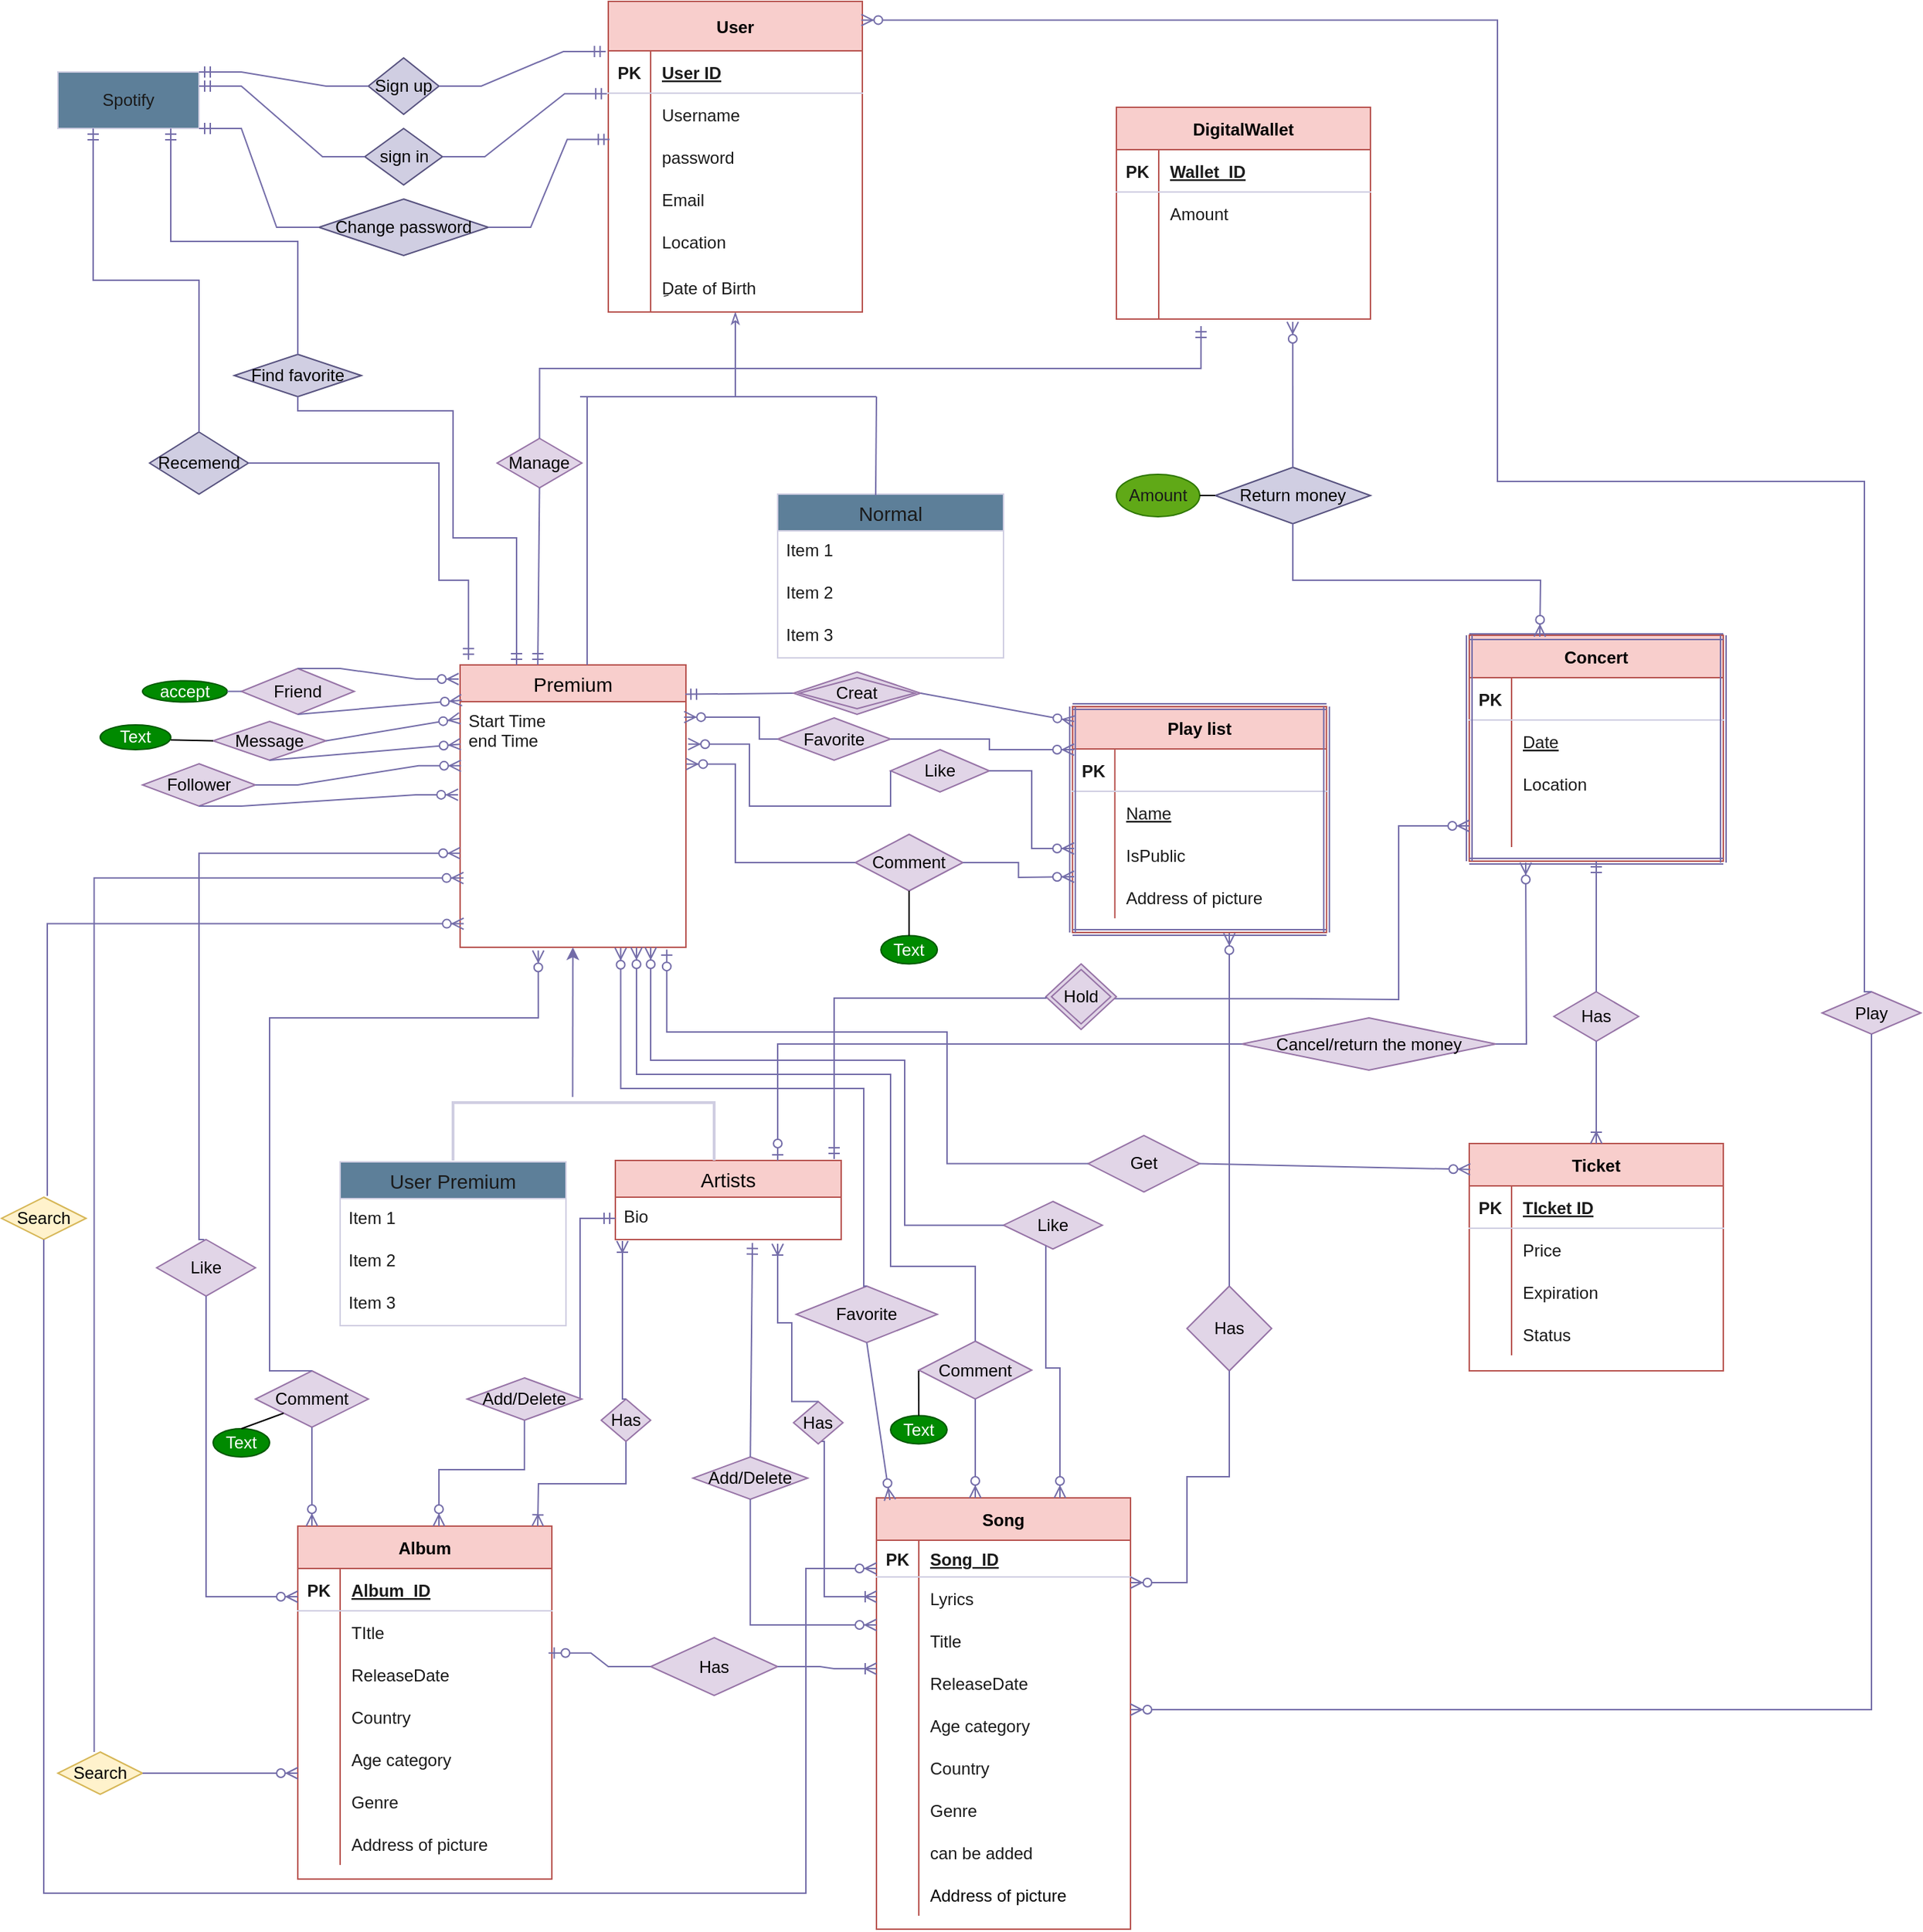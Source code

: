 <mxfile version="24.6.4" type="device">
  <diagram name="Page-1" id="Of3P6iU7cBwIH-YQqPJt">
    <mxGraphModel dx="3081" dy="2193" grid="1" gridSize="10" guides="1" tooltips="1" connect="1" arrows="1" fold="1" page="1" pageScale="1" pageWidth="850" pageHeight="1100" math="0" shadow="0">
      <root>
        <mxCell id="0" />
        <mxCell id="1" parent="0" />
        <mxCell id="tcN-wxtSRkhTtf9mxSX--1" value="Spotify" style="whiteSpace=wrap;html=1;align=center;fillColor=#5D7F99;strokeColor=#D0CEE2;labelBackgroundColor=none;fontColor=#1A1A1A;" parent="1" vertex="1">
          <mxGeometry x="-790" y="-390" width="100" height="40" as="geometry" />
        </mxCell>
        <mxCell id="tcN-wxtSRkhTtf9mxSX--21" value="Song" style="shape=table;startSize=30;container=1;collapsible=1;childLayout=tableLayout;fixedRows=1;rowLines=0;fontStyle=1;align=center;resizeLast=1;labelBackgroundColor=none;fillColor=#f8cecc;strokeColor=#b85450;" parent="1" vertex="1">
          <mxGeometry x="-210" y="620" width="180" height="305.54" as="geometry" />
        </mxCell>
        <mxCell id="tcN-wxtSRkhTtf9mxSX--22" value="" style="shape=tableRow;horizontal=0;startSize=0;swimlaneHead=0;swimlaneBody=0;fillColor=none;collapsible=0;dropTarget=0;points=[[0,0.5],[1,0.5]];portConstraint=eastwest;top=0;left=0;right=0;bottom=1;labelBackgroundColor=none;strokeColor=#D0CEE2;fontColor=#1A1A1A;" parent="tcN-wxtSRkhTtf9mxSX--21" vertex="1">
          <mxGeometry y="30" width="180" height="26" as="geometry" />
        </mxCell>
        <mxCell id="tcN-wxtSRkhTtf9mxSX--23" value="PK" style="shape=partialRectangle;connectable=0;fillColor=none;top=0;left=0;bottom=0;right=0;fontStyle=1;overflow=hidden;labelBackgroundColor=none;strokeColor=#D0CEE2;fontColor=#1A1A1A;" parent="tcN-wxtSRkhTtf9mxSX--22" vertex="1">
          <mxGeometry width="30" height="26" as="geometry">
            <mxRectangle width="30" height="26" as="alternateBounds" />
          </mxGeometry>
        </mxCell>
        <mxCell id="tcN-wxtSRkhTtf9mxSX--24" value="Song_ID" style="shape=partialRectangle;connectable=0;fillColor=none;top=0;left=0;bottom=0;right=0;align=left;spacingLeft=6;fontStyle=5;overflow=hidden;labelBackgroundColor=none;strokeColor=#D0CEE2;fontColor=#1A1A1A;" parent="tcN-wxtSRkhTtf9mxSX--22" vertex="1">
          <mxGeometry x="30" width="150" height="26" as="geometry">
            <mxRectangle width="150" height="26" as="alternateBounds" />
          </mxGeometry>
        </mxCell>
        <mxCell id="tcN-wxtSRkhTtf9mxSX--25" value="" style="shape=tableRow;horizontal=0;startSize=0;swimlaneHead=0;swimlaneBody=0;fillColor=none;collapsible=0;dropTarget=0;points=[[0,0.5],[1,0.5]];portConstraint=eastwest;top=0;left=0;right=0;bottom=0;labelBackgroundColor=none;strokeColor=#D0CEE2;fontColor=#1A1A1A;" parent="tcN-wxtSRkhTtf9mxSX--21" vertex="1">
          <mxGeometry y="56" width="180" height="30" as="geometry" />
        </mxCell>
        <mxCell id="tcN-wxtSRkhTtf9mxSX--26" value="" style="shape=partialRectangle;connectable=0;fillColor=none;top=0;left=0;bottom=0;right=0;editable=1;overflow=hidden;labelBackgroundColor=none;strokeColor=#D0CEE2;fontColor=#1A1A1A;" parent="tcN-wxtSRkhTtf9mxSX--25" vertex="1">
          <mxGeometry width="30" height="30" as="geometry">
            <mxRectangle width="30" height="30" as="alternateBounds" />
          </mxGeometry>
        </mxCell>
        <mxCell id="tcN-wxtSRkhTtf9mxSX--27" value="Lyrics" style="shape=partialRectangle;connectable=0;fillColor=none;top=0;left=0;bottom=0;right=0;align=left;spacingLeft=6;overflow=hidden;labelBackgroundColor=none;strokeColor=#D0CEE2;fontColor=#1A1A1A;" parent="tcN-wxtSRkhTtf9mxSX--25" vertex="1">
          <mxGeometry x="30" width="150" height="30" as="geometry">
            <mxRectangle width="150" height="30" as="alternateBounds" />
          </mxGeometry>
        </mxCell>
        <mxCell id="tcN-wxtSRkhTtf9mxSX--28" value="" style="shape=tableRow;horizontal=0;startSize=0;swimlaneHead=0;swimlaneBody=0;fillColor=none;collapsible=0;dropTarget=0;points=[[0,0.5],[1,0.5]];portConstraint=eastwest;top=0;left=0;right=0;bottom=0;labelBackgroundColor=none;strokeColor=#D0CEE2;fontColor=#1A1A1A;" parent="tcN-wxtSRkhTtf9mxSX--21" vertex="1">
          <mxGeometry y="86" width="180" height="30" as="geometry" />
        </mxCell>
        <mxCell id="tcN-wxtSRkhTtf9mxSX--29" value="" style="shape=partialRectangle;connectable=0;fillColor=none;top=0;left=0;bottom=0;right=0;editable=1;overflow=hidden;labelBackgroundColor=none;strokeColor=#D0CEE2;fontColor=#1A1A1A;" parent="tcN-wxtSRkhTtf9mxSX--28" vertex="1">
          <mxGeometry width="30" height="30" as="geometry">
            <mxRectangle width="30" height="30" as="alternateBounds" />
          </mxGeometry>
        </mxCell>
        <mxCell id="tcN-wxtSRkhTtf9mxSX--30" value="Title" style="shape=partialRectangle;connectable=0;fillColor=none;top=0;left=0;bottom=0;right=0;align=left;spacingLeft=6;overflow=hidden;labelBackgroundColor=none;strokeColor=#D0CEE2;fontColor=#1A1A1A;fontStyle=0" parent="tcN-wxtSRkhTtf9mxSX--28" vertex="1">
          <mxGeometry x="30" width="150" height="30" as="geometry">
            <mxRectangle width="150" height="30" as="alternateBounds" />
          </mxGeometry>
        </mxCell>
        <mxCell id="tcN-wxtSRkhTtf9mxSX--31" value="" style="shape=tableRow;horizontal=0;startSize=0;swimlaneHead=0;swimlaneBody=0;fillColor=none;collapsible=0;dropTarget=0;points=[[0,0.5],[1,0.5]];portConstraint=eastwest;top=0;left=0;right=0;bottom=0;labelBackgroundColor=none;strokeColor=#D0CEE2;fontColor=#1A1A1A;" parent="tcN-wxtSRkhTtf9mxSX--21" vertex="1">
          <mxGeometry y="116" width="180" height="30" as="geometry" />
        </mxCell>
        <mxCell id="tcN-wxtSRkhTtf9mxSX--32" value="" style="shape=partialRectangle;connectable=0;fillColor=none;top=0;left=0;bottom=0;right=0;editable=1;overflow=hidden;labelBackgroundColor=none;strokeColor=#D0CEE2;fontColor=#1A1A1A;" parent="tcN-wxtSRkhTtf9mxSX--31" vertex="1">
          <mxGeometry width="30" height="30" as="geometry">
            <mxRectangle width="30" height="30" as="alternateBounds" />
          </mxGeometry>
        </mxCell>
        <mxCell id="tcN-wxtSRkhTtf9mxSX--33" value="ReleaseDate" style="shape=partialRectangle;connectable=0;fillColor=none;top=0;left=0;bottom=0;right=0;align=left;spacingLeft=6;overflow=hidden;labelBackgroundColor=none;strokeColor=#D0CEE2;fontColor=#1A1A1A;" parent="tcN-wxtSRkhTtf9mxSX--31" vertex="1">
          <mxGeometry x="30" width="150" height="30" as="geometry">
            <mxRectangle width="150" height="30" as="alternateBounds" />
          </mxGeometry>
        </mxCell>
        <mxCell id="tcN-wxtSRkhTtf9mxSX--34" value="" style="shape=tableRow;horizontal=0;startSize=0;swimlaneHead=0;swimlaneBody=0;fillColor=none;collapsible=0;dropTarget=0;points=[[0,0.5],[1,0.5]];portConstraint=eastwest;top=0;left=0;right=0;bottom=0;strokeColor=#D0CEE2;labelBackgroundColor=none;fontColor=#1A1A1A;" parent="tcN-wxtSRkhTtf9mxSX--21" vertex="1">
          <mxGeometry y="146" width="180" height="30" as="geometry" />
        </mxCell>
        <mxCell id="tcN-wxtSRkhTtf9mxSX--35" value="" style="shape=partialRectangle;connectable=0;fillColor=none;top=0;left=0;bottom=0;right=0;editable=1;overflow=hidden;strokeColor=#D0CEE2;labelBackgroundColor=none;fontColor=#1A1A1A;" parent="tcN-wxtSRkhTtf9mxSX--34" vertex="1">
          <mxGeometry width="30" height="30" as="geometry">
            <mxRectangle width="30" height="30" as="alternateBounds" />
          </mxGeometry>
        </mxCell>
        <mxCell id="tcN-wxtSRkhTtf9mxSX--36" value="Age category" style="shape=partialRectangle;connectable=0;fillColor=none;top=0;left=0;bottom=0;right=0;align=left;spacingLeft=6;overflow=hidden;strokeColor=#D0CEE2;labelBackgroundColor=none;fontColor=#1A1A1A;" parent="tcN-wxtSRkhTtf9mxSX--34" vertex="1">
          <mxGeometry x="30" width="150" height="30" as="geometry">
            <mxRectangle width="150" height="30" as="alternateBounds" />
          </mxGeometry>
        </mxCell>
        <mxCell id="tcN-wxtSRkhTtf9mxSX--282" value="" style="shape=tableRow;horizontal=0;startSize=0;swimlaneHead=0;swimlaneBody=0;fillColor=none;collapsible=0;dropTarget=0;points=[[0,0.5],[1,0.5]];portConstraint=eastwest;top=0;left=0;right=0;bottom=0;labelBackgroundColor=none;strokeColor=#D0CEE2;fontColor=#1A1A1A;" parent="tcN-wxtSRkhTtf9mxSX--21" vertex="1">
          <mxGeometry y="176" width="180" height="30" as="geometry" />
        </mxCell>
        <mxCell id="tcN-wxtSRkhTtf9mxSX--283" value="" style="shape=partialRectangle;connectable=0;fillColor=none;top=0;left=0;bottom=0;right=0;editable=1;overflow=hidden;labelBackgroundColor=none;strokeColor=#D0CEE2;fontColor=#1A1A1A;" parent="tcN-wxtSRkhTtf9mxSX--282" vertex="1">
          <mxGeometry width="30" height="30" as="geometry">
            <mxRectangle width="30" height="30" as="alternateBounds" />
          </mxGeometry>
        </mxCell>
        <mxCell id="tcN-wxtSRkhTtf9mxSX--284" value="Country" style="shape=partialRectangle;connectable=0;fillColor=none;top=0;left=0;bottom=0;right=0;align=left;spacingLeft=6;overflow=hidden;labelBackgroundColor=none;strokeColor=#D0CEE2;fontColor=#1A1A1A;" parent="tcN-wxtSRkhTtf9mxSX--282" vertex="1">
          <mxGeometry x="30" width="150" height="30" as="geometry">
            <mxRectangle width="150" height="30" as="alternateBounds" />
          </mxGeometry>
        </mxCell>
        <mxCell id="tcN-wxtSRkhTtf9mxSX--37" value="" style="shape=tableRow;horizontal=0;startSize=0;swimlaneHead=0;swimlaneBody=0;fillColor=none;collapsible=0;dropTarget=0;points=[[0,0.5],[1,0.5]];portConstraint=eastwest;top=0;left=0;right=0;bottom=0;strokeColor=#D0CEE2;labelBackgroundColor=none;fontColor=#1A1A1A;" parent="tcN-wxtSRkhTtf9mxSX--21" vertex="1">
          <mxGeometry y="206" width="180" height="30" as="geometry" />
        </mxCell>
        <mxCell id="tcN-wxtSRkhTtf9mxSX--38" value="" style="shape=partialRectangle;connectable=0;fillColor=none;top=0;left=0;bottom=0;right=0;editable=1;overflow=hidden;strokeColor=#D0CEE2;labelBackgroundColor=none;fontColor=#1A1A1A;" parent="tcN-wxtSRkhTtf9mxSX--37" vertex="1">
          <mxGeometry width="30" height="30" as="geometry">
            <mxRectangle width="30" height="30" as="alternateBounds" />
          </mxGeometry>
        </mxCell>
        <mxCell id="tcN-wxtSRkhTtf9mxSX--39" value="Genre" style="shape=partialRectangle;connectable=0;fillColor=none;top=0;left=0;bottom=0;right=0;align=left;spacingLeft=6;overflow=hidden;strokeColor=#D0CEE2;labelBackgroundColor=none;fontColor=#1A1A1A;" parent="tcN-wxtSRkhTtf9mxSX--37" vertex="1">
          <mxGeometry x="30" width="150" height="30" as="geometry">
            <mxRectangle width="150" height="30" as="alternateBounds" />
          </mxGeometry>
        </mxCell>
        <mxCell id="tcN-wxtSRkhTtf9mxSX--40" value="" style="shape=tableRow;horizontal=0;startSize=0;swimlaneHead=0;swimlaneBody=0;fillColor=none;collapsible=0;dropTarget=0;points=[[0,0.5],[1,0.5]];portConstraint=eastwest;top=0;left=0;right=0;bottom=0;labelBackgroundColor=none;strokeColor=#D0CEE2;fontColor=#1A1A1A;" parent="tcN-wxtSRkhTtf9mxSX--21" vertex="1">
          <mxGeometry y="236" width="180" height="30" as="geometry" />
        </mxCell>
        <mxCell id="tcN-wxtSRkhTtf9mxSX--41" value="" style="shape=partialRectangle;connectable=0;fillColor=none;top=0;left=0;bottom=0;right=0;editable=1;overflow=hidden;labelBackgroundColor=none;strokeColor=#D0CEE2;fontColor=#1A1A1A;" parent="tcN-wxtSRkhTtf9mxSX--40" vertex="1">
          <mxGeometry width="30" height="30" as="geometry">
            <mxRectangle width="30" height="30" as="alternateBounds" />
          </mxGeometry>
        </mxCell>
        <mxCell id="tcN-wxtSRkhTtf9mxSX--42" value="can be added" style="shape=partialRectangle;connectable=0;fillColor=none;top=0;left=0;bottom=0;right=0;align=left;spacingLeft=6;overflow=hidden;labelBackgroundColor=none;strokeColor=#D0CEE2;fontColor=#1A1A1A;" parent="tcN-wxtSRkhTtf9mxSX--40" vertex="1">
          <mxGeometry x="30" width="150" height="30" as="geometry">
            <mxRectangle width="150" height="30" as="alternateBounds" />
          </mxGeometry>
        </mxCell>
        <mxCell id="-0z9uiJU3Ax03zHj1wIV-1" value="" style="shape=tableRow;horizontal=0;startSize=0;swimlaneHead=0;swimlaneBody=0;fillColor=none;collapsible=0;dropTarget=0;points=[[0,0.5],[1,0.5]];portConstraint=eastwest;top=0;left=0;right=0;bottom=0;" vertex="1" parent="tcN-wxtSRkhTtf9mxSX--21">
          <mxGeometry y="266" width="180" height="30" as="geometry" />
        </mxCell>
        <mxCell id="-0z9uiJU3Ax03zHj1wIV-2" value="" style="shape=partialRectangle;connectable=0;fillColor=none;top=0;left=0;bottom=0;right=0;editable=1;overflow=hidden;" vertex="1" parent="-0z9uiJU3Ax03zHj1wIV-1">
          <mxGeometry width="30" height="30" as="geometry">
            <mxRectangle width="30" height="30" as="alternateBounds" />
          </mxGeometry>
        </mxCell>
        <mxCell id="-0z9uiJU3Ax03zHj1wIV-3" value="Address of picture" style="shape=partialRectangle;connectable=0;fillColor=none;top=0;left=0;bottom=0;right=0;align=left;spacingLeft=6;overflow=hidden;" vertex="1" parent="-0z9uiJU3Ax03zHj1wIV-1">
          <mxGeometry x="30" width="150" height="30" as="geometry">
            <mxRectangle width="150" height="30" as="alternateBounds" />
          </mxGeometry>
        </mxCell>
        <mxCell id="tcN-wxtSRkhTtf9mxSX--44" value="Concert" style="shape=table;startSize=30;container=1;collapsible=1;childLayout=tableLayout;fixedRows=1;rowLines=0;fontStyle=1;align=center;resizeLast=1;labelBackgroundColor=none;fillColor=#f8cecc;strokeColor=#b85450;" parent="1" vertex="1">
          <mxGeometry x="210" y="9" width="180" height="160" as="geometry" />
        </mxCell>
        <mxCell id="tcN-wxtSRkhTtf9mxSX--45" value="" style="shape=tableRow;horizontal=0;startSize=0;swimlaneHead=0;swimlaneBody=0;fillColor=none;collapsible=0;dropTarget=0;points=[[0,0.5],[1,0.5]];portConstraint=eastwest;top=0;left=0;right=0;bottom=1;labelBackgroundColor=none;strokeColor=#D0CEE2;fontColor=#1A1A1A;" parent="tcN-wxtSRkhTtf9mxSX--44" vertex="1">
          <mxGeometry y="30" width="180" height="30" as="geometry" />
        </mxCell>
        <mxCell id="tcN-wxtSRkhTtf9mxSX--46" value="PK" style="shape=partialRectangle;connectable=0;fillColor=none;top=0;left=0;bottom=0;right=0;fontStyle=1;overflow=hidden;labelBackgroundColor=none;strokeColor=#D0CEE2;fontColor=#1A1A1A;" parent="tcN-wxtSRkhTtf9mxSX--45" vertex="1">
          <mxGeometry width="30" height="30" as="geometry">
            <mxRectangle width="30" height="30" as="alternateBounds" />
          </mxGeometry>
        </mxCell>
        <mxCell id="tcN-wxtSRkhTtf9mxSX--47" value="" style="shape=partialRectangle;connectable=0;fillColor=none;top=0;left=0;bottom=0;right=0;align=left;spacingLeft=6;fontStyle=5;overflow=hidden;labelBackgroundColor=none;strokeColor=#D0CEE2;fontColor=#1A1A1A;" parent="tcN-wxtSRkhTtf9mxSX--45" vertex="1">
          <mxGeometry x="30" width="150" height="30" as="geometry">
            <mxRectangle width="150" height="30" as="alternateBounds" />
          </mxGeometry>
        </mxCell>
        <mxCell id="tcN-wxtSRkhTtf9mxSX--48" value="" style="shape=tableRow;horizontal=0;startSize=0;swimlaneHead=0;swimlaneBody=0;fillColor=none;collapsible=0;dropTarget=0;points=[[0,0.5],[1,0.5]];portConstraint=eastwest;top=0;left=0;right=0;bottom=0;labelBackgroundColor=none;strokeColor=#D0CEE2;fontColor=#1A1A1A;" parent="tcN-wxtSRkhTtf9mxSX--44" vertex="1">
          <mxGeometry y="60" width="180" height="30" as="geometry" />
        </mxCell>
        <mxCell id="tcN-wxtSRkhTtf9mxSX--49" value="" style="shape=partialRectangle;connectable=0;fillColor=none;top=0;left=0;bottom=0;right=0;editable=1;overflow=hidden;labelBackgroundColor=none;strokeColor=#D0CEE2;fontColor=#1A1A1A;" parent="tcN-wxtSRkhTtf9mxSX--48" vertex="1">
          <mxGeometry width="30" height="30" as="geometry">
            <mxRectangle width="30" height="30" as="alternateBounds" />
          </mxGeometry>
        </mxCell>
        <mxCell id="tcN-wxtSRkhTtf9mxSX--50" value="Date" style="shape=partialRectangle;connectable=0;fillColor=none;top=0;left=0;bottom=0;right=0;align=left;spacingLeft=6;overflow=hidden;labelBackgroundColor=none;strokeColor=#D0CEE2;fontColor=#1A1A1A;fontStyle=4" parent="tcN-wxtSRkhTtf9mxSX--48" vertex="1">
          <mxGeometry x="30" width="150" height="30" as="geometry">
            <mxRectangle width="150" height="30" as="alternateBounds" />
          </mxGeometry>
        </mxCell>
        <mxCell id="tcN-wxtSRkhTtf9mxSX--51" value="" style="shape=tableRow;horizontal=0;startSize=0;swimlaneHead=0;swimlaneBody=0;fillColor=none;collapsible=0;dropTarget=0;points=[[0,0.5],[1,0.5]];portConstraint=eastwest;top=0;left=0;right=0;bottom=0;labelBackgroundColor=none;strokeColor=#D0CEE2;fontColor=#1A1A1A;" parent="tcN-wxtSRkhTtf9mxSX--44" vertex="1">
          <mxGeometry y="90" width="180" height="30" as="geometry" />
        </mxCell>
        <mxCell id="tcN-wxtSRkhTtf9mxSX--52" value="" style="shape=partialRectangle;connectable=0;fillColor=none;top=0;left=0;bottom=0;right=0;editable=1;overflow=hidden;labelBackgroundColor=none;strokeColor=#D0CEE2;fontColor=#1A1A1A;" parent="tcN-wxtSRkhTtf9mxSX--51" vertex="1">
          <mxGeometry width="30" height="30" as="geometry">
            <mxRectangle width="30" height="30" as="alternateBounds" />
          </mxGeometry>
        </mxCell>
        <mxCell id="tcN-wxtSRkhTtf9mxSX--53" value="Location" style="shape=partialRectangle;connectable=0;fillColor=none;top=0;left=0;bottom=0;right=0;align=left;spacingLeft=6;overflow=hidden;labelBackgroundColor=none;strokeColor=#D0CEE2;fontColor=#1A1A1A;" parent="tcN-wxtSRkhTtf9mxSX--51" vertex="1">
          <mxGeometry x="30" width="150" height="30" as="geometry">
            <mxRectangle width="150" height="30" as="alternateBounds" />
          </mxGeometry>
        </mxCell>
        <mxCell id="tcN-wxtSRkhTtf9mxSX--54" value="" style="shape=tableRow;horizontal=0;startSize=0;swimlaneHead=0;swimlaneBody=0;fillColor=none;collapsible=0;dropTarget=0;points=[[0,0.5],[1,0.5]];portConstraint=eastwest;top=0;left=0;right=0;bottom=0;labelBackgroundColor=none;strokeColor=#D0CEE2;fontColor=#1A1A1A;" parent="tcN-wxtSRkhTtf9mxSX--44" vertex="1">
          <mxGeometry y="120" width="180" height="30" as="geometry" />
        </mxCell>
        <mxCell id="tcN-wxtSRkhTtf9mxSX--55" value="" style="shape=partialRectangle;connectable=0;fillColor=none;top=0;left=0;bottom=0;right=0;editable=1;overflow=hidden;labelBackgroundColor=none;strokeColor=#D0CEE2;fontColor=#1A1A1A;" parent="tcN-wxtSRkhTtf9mxSX--54" vertex="1">
          <mxGeometry width="30" height="30" as="geometry">
            <mxRectangle width="30" height="30" as="alternateBounds" />
          </mxGeometry>
        </mxCell>
        <mxCell id="tcN-wxtSRkhTtf9mxSX--56" value="" style="shape=partialRectangle;connectable=0;fillColor=none;top=0;left=0;bottom=0;right=0;align=left;spacingLeft=6;overflow=hidden;labelBackgroundColor=none;strokeColor=#D0CEE2;fontColor=#1A1A1A;" parent="tcN-wxtSRkhTtf9mxSX--54" vertex="1">
          <mxGeometry x="30" width="150" height="30" as="geometry">
            <mxRectangle width="150" height="30" as="alternateBounds" />
          </mxGeometry>
        </mxCell>
        <mxCell id="tcN-wxtSRkhTtf9mxSX--57" value="Album" style="shape=table;startSize=30;container=1;collapsible=1;childLayout=tableLayout;fixedRows=1;rowLines=0;fontStyle=1;align=center;resizeLast=1;labelBackgroundColor=none;fillColor=#f8cecc;strokeColor=#b85450;" parent="1" vertex="1">
          <mxGeometry x="-620" y="640" width="180" height="250" as="geometry" />
        </mxCell>
        <mxCell id="tcN-wxtSRkhTtf9mxSX--58" value="" style="shape=tableRow;horizontal=0;startSize=0;swimlaneHead=0;swimlaneBody=0;fillColor=none;collapsible=0;dropTarget=0;points=[[0,0.5],[1,0.5]];portConstraint=eastwest;top=0;left=0;right=0;bottom=1;labelBackgroundColor=none;strokeColor=#D0CEE2;fontColor=#1A1A1A;" parent="tcN-wxtSRkhTtf9mxSX--57" vertex="1">
          <mxGeometry y="30" width="180" height="30" as="geometry" />
        </mxCell>
        <mxCell id="tcN-wxtSRkhTtf9mxSX--59" value="PK" style="shape=partialRectangle;connectable=0;fillColor=none;top=0;left=0;bottom=0;right=0;fontStyle=1;overflow=hidden;labelBackgroundColor=none;strokeColor=#D0CEE2;fontColor=#1A1A1A;" parent="tcN-wxtSRkhTtf9mxSX--58" vertex="1">
          <mxGeometry width="30" height="30" as="geometry">
            <mxRectangle width="30" height="30" as="alternateBounds" />
          </mxGeometry>
        </mxCell>
        <mxCell id="tcN-wxtSRkhTtf9mxSX--60" value="Album_ID" style="shape=partialRectangle;connectable=0;fillColor=none;top=0;left=0;bottom=0;right=0;align=left;spacingLeft=6;fontStyle=5;overflow=hidden;labelBackgroundColor=none;strokeColor=#D0CEE2;fontColor=#1A1A1A;" parent="tcN-wxtSRkhTtf9mxSX--58" vertex="1">
          <mxGeometry x="30" width="150" height="30" as="geometry">
            <mxRectangle width="150" height="30" as="alternateBounds" />
          </mxGeometry>
        </mxCell>
        <mxCell id="tcN-wxtSRkhTtf9mxSX--61" value="" style="shape=tableRow;horizontal=0;startSize=0;swimlaneHead=0;swimlaneBody=0;fillColor=none;collapsible=0;dropTarget=0;points=[[0,0.5],[1,0.5]];portConstraint=eastwest;top=0;left=0;right=0;bottom=0;labelBackgroundColor=none;strokeColor=#D0CEE2;fontColor=#1A1A1A;" parent="tcN-wxtSRkhTtf9mxSX--57" vertex="1">
          <mxGeometry y="60" width="180" height="30" as="geometry" />
        </mxCell>
        <mxCell id="tcN-wxtSRkhTtf9mxSX--62" value="" style="shape=partialRectangle;connectable=0;fillColor=none;top=0;left=0;bottom=0;right=0;editable=1;overflow=hidden;labelBackgroundColor=none;strokeColor=#D0CEE2;fontColor=#1A1A1A;" parent="tcN-wxtSRkhTtf9mxSX--61" vertex="1">
          <mxGeometry width="30" height="30" as="geometry">
            <mxRectangle width="30" height="30" as="alternateBounds" />
          </mxGeometry>
        </mxCell>
        <mxCell id="tcN-wxtSRkhTtf9mxSX--63" value="TItle" style="shape=partialRectangle;connectable=0;fillColor=none;top=0;left=0;bottom=0;right=0;align=left;spacingLeft=6;overflow=hidden;labelBackgroundColor=none;strokeColor=#D0CEE2;fontColor=#1A1A1A;fontStyle=0" parent="tcN-wxtSRkhTtf9mxSX--61" vertex="1">
          <mxGeometry x="30" width="150" height="30" as="geometry">
            <mxRectangle width="150" height="30" as="alternateBounds" />
          </mxGeometry>
        </mxCell>
        <mxCell id="tcN-wxtSRkhTtf9mxSX--64" value="" style="shape=tableRow;horizontal=0;startSize=0;swimlaneHead=0;swimlaneBody=0;fillColor=none;collapsible=0;dropTarget=0;points=[[0,0.5],[1,0.5]];portConstraint=eastwest;top=0;left=0;right=0;bottom=0;labelBackgroundColor=none;strokeColor=#D0CEE2;fontColor=#1A1A1A;" parent="tcN-wxtSRkhTtf9mxSX--57" vertex="1">
          <mxGeometry y="90" width="180" height="30" as="geometry" />
        </mxCell>
        <mxCell id="tcN-wxtSRkhTtf9mxSX--65" value="" style="shape=partialRectangle;connectable=0;fillColor=none;top=0;left=0;bottom=0;right=0;editable=1;overflow=hidden;labelBackgroundColor=none;strokeColor=#D0CEE2;fontColor=#1A1A1A;" parent="tcN-wxtSRkhTtf9mxSX--64" vertex="1">
          <mxGeometry width="30" height="30" as="geometry">
            <mxRectangle width="30" height="30" as="alternateBounds" />
          </mxGeometry>
        </mxCell>
        <mxCell id="tcN-wxtSRkhTtf9mxSX--66" value="ReleaseDate" style="shape=partialRectangle;connectable=0;fillColor=none;top=0;left=0;bottom=0;right=0;align=left;spacingLeft=6;overflow=hidden;labelBackgroundColor=none;strokeColor=#D0CEE2;fontColor=#1A1A1A;" parent="tcN-wxtSRkhTtf9mxSX--64" vertex="1">
          <mxGeometry x="30" width="150" height="30" as="geometry">
            <mxRectangle width="150" height="30" as="alternateBounds" />
          </mxGeometry>
        </mxCell>
        <mxCell id="tcN-wxtSRkhTtf9mxSX--67" value="" style="shape=tableRow;horizontal=0;startSize=0;swimlaneHead=0;swimlaneBody=0;fillColor=none;collapsible=0;dropTarget=0;points=[[0,0.5],[1,0.5]];portConstraint=eastwest;top=0;left=0;right=0;bottom=0;labelBackgroundColor=none;strokeColor=#D0CEE2;fontColor=#1A1A1A;" parent="tcN-wxtSRkhTtf9mxSX--57" vertex="1">
          <mxGeometry y="120" width="180" height="30" as="geometry" />
        </mxCell>
        <mxCell id="tcN-wxtSRkhTtf9mxSX--68" value="" style="shape=partialRectangle;connectable=0;fillColor=none;top=0;left=0;bottom=0;right=0;editable=1;overflow=hidden;labelBackgroundColor=none;strokeColor=#D0CEE2;fontColor=#1A1A1A;" parent="tcN-wxtSRkhTtf9mxSX--67" vertex="1">
          <mxGeometry width="30" height="30" as="geometry">
            <mxRectangle width="30" height="30" as="alternateBounds" />
          </mxGeometry>
        </mxCell>
        <mxCell id="tcN-wxtSRkhTtf9mxSX--69" value="Country" style="shape=partialRectangle;connectable=0;fillColor=none;top=0;left=0;bottom=0;right=0;align=left;spacingLeft=6;overflow=hidden;labelBackgroundColor=none;strokeColor=#D0CEE2;fontColor=#1A1A1A;" parent="tcN-wxtSRkhTtf9mxSX--67" vertex="1">
          <mxGeometry x="30" width="150" height="30" as="geometry">
            <mxRectangle width="150" height="30" as="alternateBounds" />
          </mxGeometry>
        </mxCell>
        <mxCell id="tcN-wxtSRkhTtf9mxSX--334" value="" style="shape=tableRow;horizontal=0;startSize=0;swimlaneHead=0;swimlaneBody=0;fillColor=none;collapsible=0;dropTarget=0;points=[[0,0.5],[1,0.5]];portConstraint=eastwest;top=0;left=0;right=0;bottom=0;strokeColor=#D0CEE2;fontColor=#1A1A1A;labelBackgroundColor=none;" parent="tcN-wxtSRkhTtf9mxSX--57" vertex="1">
          <mxGeometry y="150" width="180" height="30" as="geometry" />
        </mxCell>
        <mxCell id="tcN-wxtSRkhTtf9mxSX--335" value="" style="shape=partialRectangle;connectable=0;fillColor=none;top=0;left=0;bottom=0;right=0;editable=1;overflow=hidden;strokeColor=#D0CEE2;fontColor=#1A1A1A;labelBackgroundColor=none;" parent="tcN-wxtSRkhTtf9mxSX--334" vertex="1">
          <mxGeometry width="30" height="30" as="geometry">
            <mxRectangle width="30" height="30" as="alternateBounds" />
          </mxGeometry>
        </mxCell>
        <mxCell id="tcN-wxtSRkhTtf9mxSX--336" value="Age category" style="shape=partialRectangle;connectable=0;fillColor=none;top=0;left=0;bottom=0;right=0;align=left;spacingLeft=6;overflow=hidden;strokeColor=#D0CEE2;fontColor=#1A1A1A;labelBackgroundColor=none;" parent="tcN-wxtSRkhTtf9mxSX--334" vertex="1">
          <mxGeometry x="30" width="150" height="30" as="geometry">
            <mxRectangle width="150" height="30" as="alternateBounds" />
          </mxGeometry>
        </mxCell>
        <mxCell id="tcN-wxtSRkhTtf9mxSX--337" value="" style="shape=tableRow;horizontal=0;startSize=0;swimlaneHead=0;swimlaneBody=0;fillColor=none;collapsible=0;dropTarget=0;points=[[0,0.5],[1,0.5]];portConstraint=eastwest;top=0;left=0;right=0;bottom=0;strokeColor=#D0CEE2;fontColor=#1A1A1A;labelBackgroundColor=none;" parent="tcN-wxtSRkhTtf9mxSX--57" vertex="1">
          <mxGeometry y="180" width="180" height="30" as="geometry" />
        </mxCell>
        <mxCell id="tcN-wxtSRkhTtf9mxSX--338" value="" style="shape=partialRectangle;connectable=0;fillColor=none;top=0;left=0;bottom=0;right=0;editable=1;overflow=hidden;strokeColor=#D0CEE2;fontColor=#1A1A1A;labelBackgroundColor=none;" parent="tcN-wxtSRkhTtf9mxSX--337" vertex="1">
          <mxGeometry width="30" height="30" as="geometry">
            <mxRectangle width="30" height="30" as="alternateBounds" />
          </mxGeometry>
        </mxCell>
        <mxCell id="tcN-wxtSRkhTtf9mxSX--339" value="Genre" style="shape=partialRectangle;connectable=0;fillColor=none;top=0;left=0;bottom=0;right=0;align=left;spacingLeft=6;overflow=hidden;strokeColor=#D0CEE2;fontColor=#1A1A1A;labelBackgroundColor=none;" parent="tcN-wxtSRkhTtf9mxSX--337" vertex="1">
          <mxGeometry x="30" width="150" height="30" as="geometry">
            <mxRectangle width="150" height="30" as="alternateBounds" />
          </mxGeometry>
        </mxCell>
        <mxCell id="tcN-wxtSRkhTtf9mxSX--340" value="" style="shape=tableRow;horizontal=0;startSize=0;swimlaneHead=0;swimlaneBody=0;fillColor=none;collapsible=0;dropTarget=0;points=[[0,0.5],[1,0.5]];portConstraint=eastwest;top=0;left=0;right=0;bottom=0;strokeColor=#D0CEE2;fontColor=#1A1A1A;labelBackgroundColor=none;" parent="tcN-wxtSRkhTtf9mxSX--57" vertex="1">
          <mxGeometry y="210" width="180" height="30" as="geometry" />
        </mxCell>
        <mxCell id="tcN-wxtSRkhTtf9mxSX--341" value="" style="shape=partialRectangle;connectable=0;fillColor=none;top=0;left=0;bottom=0;right=0;editable=1;overflow=hidden;strokeColor=#D0CEE2;fontColor=#1A1A1A;labelBackgroundColor=none;" parent="tcN-wxtSRkhTtf9mxSX--340" vertex="1">
          <mxGeometry width="30" height="30" as="geometry">
            <mxRectangle width="30" height="30" as="alternateBounds" />
          </mxGeometry>
        </mxCell>
        <mxCell id="tcN-wxtSRkhTtf9mxSX--342" value="Address of picture" style="shape=partialRectangle;connectable=0;fillColor=none;top=0;left=0;bottom=0;right=0;align=left;spacingLeft=6;overflow=hidden;strokeColor=#D0CEE2;fontColor=#1A1A1A;labelBackgroundColor=none;" parent="tcN-wxtSRkhTtf9mxSX--340" vertex="1">
          <mxGeometry x="30" width="150" height="30" as="geometry">
            <mxRectangle width="150" height="30" as="alternateBounds" />
          </mxGeometry>
        </mxCell>
        <mxCell id="tcN-wxtSRkhTtf9mxSX--70" value="DigitalWallet" style="shape=table;startSize=30;container=1;collapsible=1;childLayout=tableLayout;fixedRows=1;rowLines=0;fontStyle=1;align=center;resizeLast=1;labelBackgroundColor=none;fillColor=#f8cecc;strokeColor=#b85450;" parent="1" vertex="1">
          <mxGeometry x="-40" y="-365" width="180" height="150" as="geometry" />
        </mxCell>
        <mxCell id="tcN-wxtSRkhTtf9mxSX--71" value="" style="shape=tableRow;horizontal=0;startSize=0;swimlaneHead=0;swimlaneBody=0;fillColor=none;collapsible=0;dropTarget=0;points=[[0,0.5],[1,0.5]];portConstraint=eastwest;top=0;left=0;right=0;bottom=1;labelBackgroundColor=none;strokeColor=#D0CEE2;fontColor=#1A1A1A;" parent="tcN-wxtSRkhTtf9mxSX--70" vertex="1">
          <mxGeometry y="30" width="180" height="30" as="geometry" />
        </mxCell>
        <mxCell id="tcN-wxtSRkhTtf9mxSX--72" value="PK" style="shape=partialRectangle;connectable=0;fillColor=none;top=0;left=0;bottom=0;right=0;fontStyle=1;overflow=hidden;labelBackgroundColor=none;strokeColor=#D0CEE2;fontColor=#1A1A1A;" parent="tcN-wxtSRkhTtf9mxSX--71" vertex="1">
          <mxGeometry width="30" height="30" as="geometry">
            <mxRectangle width="30" height="30" as="alternateBounds" />
          </mxGeometry>
        </mxCell>
        <mxCell id="tcN-wxtSRkhTtf9mxSX--73" value="Wallet  ID" style="shape=partialRectangle;connectable=0;fillColor=none;top=0;left=0;bottom=0;right=0;align=left;spacingLeft=6;fontStyle=5;overflow=hidden;labelBackgroundColor=none;strokeColor=#D0CEE2;fontColor=#1A1A1A;" parent="tcN-wxtSRkhTtf9mxSX--71" vertex="1">
          <mxGeometry x="30" width="150" height="30" as="geometry">
            <mxRectangle width="150" height="30" as="alternateBounds" />
          </mxGeometry>
        </mxCell>
        <mxCell id="tcN-wxtSRkhTtf9mxSX--74" value="" style="shape=tableRow;horizontal=0;startSize=0;swimlaneHead=0;swimlaneBody=0;fillColor=none;collapsible=0;dropTarget=0;points=[[0,0.5],[1,0.5]];portConstraint=eastwest;top=0;left=0;right=0;bottom=0;labelBackgroundColor=none;strokeColor=#D0CEE2;fontColor=#1A1A1A;" parent="tcN-wxtSRkhTtf9mxSX--70" vertex="1">
          <mxGeometry y="60" width="180" height="30" as="geometry" />
        </mxCell>
        <mxCell id="tcN-wxtSRkhTtf9mxSX--75" value="" style="shape=partialRectangle;connectable=0;fillColor=none;top=0;left=0;bottom=0;right=0;editable=1;overflow=hidden;labelBackgroundColor=none;strokeColor=#D0CEE2;fontColor=#1A1A1A;" parent="tcN-wxtSRkhTtf9mxSX--74" vertex="1">
          <mxGeometry width="30" height="30" as="geometry">
            <mxRectangle width="30" height="30" as="alternateBounds" />
          </mxGeometry>
        </mxCell>
        <mxCell id="tcN-wxtSRkhTtf9mxSX--76" value="Amount" style="shape=partialRectangle;connectable=0;fillColor=none;top=0;left=0;bottom=0;right=0;align=left;spacingLeft=6;overflow=hidden;labelBackgroundColor=none;strokeColor=#D0CEE2;fontColor=#1A1A1A;" parent="tcN-wxtSRkhTtf9mxSX--74" vertex="1">
          <mxGeometry x="30" width="150" height="30" as="geometry">
            <mxRectangle width="150" height="30" as="alternateBounds" />
          </mxGeometry>
        </mxCell>
        <mxCell id="tcN-wxtSRkhTtf9mxSX--77" value="" style="shape=tableRow;horizontal=0;startSize=0;swimlaneHead=0;swimlaneBody=0;fillColor=none;collapsible=0;dropTarget=0;points=[[0,0.5],[1,0.5]];portConstraint=eastwest;top=0;left=0;right=0;bottom=0;labelBackgroundColor=none;strokeColor=#D0CEE2;fontColor=#1A1A1A;" parent="tcN-wxtSRkhTtf9mxSX--70" vertex="1">
          <mxGeometry y="90" width="180" height="30" as="geometry" />
        </mxCell>
        <mxCell id="tcN-wxtSRkhTtf9mxSX--78" value="" style="shape=partialRectangle;connectable=0;fillColor=none;top=0;left=0;bottom=0;right=0;editable=1;overflow=hidden;labelBackgroundColor=none;strokeColor=#D0CEE2;fontColor=#1A1A1A;" parent="tcN-wxtSRkhTtf9mxSX--77" vertex="1">
          <mxGeometry width="30" height="30" as="geometry">
            <mxRectangle width="30" height="30" as="alternateBounds" />
          </mxGeometry>
        </mxCell>
        <mxCell id="tcN-wxtSRkhTtf9mxSX--79" value="" style="shape=partialRectangle;connectable=0;fillColor=none;top=0;left=0;bottom=0;right=0;align=left;spacingLeft=6;overflow=hidden;labelBackgroundColor=none;strokeColor=#D0CEE2;fontColor=#1A1A1A;" parent="tcN-wxtSRkhTtf9mxSX--77" vertex="1">
          <mxGeometry x="30" width="150" height="30" as="geometry">
            <mxRectangle width="150" height="30" as="alternateBounds" />
          </mxGeometry>
        </mxCell>
        <mxCell id="tcN-wxtSRkhTtf9mxSX--80" value="" style="shape=tableRow;horizontal=0;startSize=0;swimlaneHead=0;swimlaneBody=0;fillColor=none;collapsible=0;dropTarget=0;points=[[0,0.5],[1,0.5]];portConstraint=eastwest;top=0;left=0;right=0;bottom=0;labelBackgroundColor=none;strokeColor=#D0CEE2;fontColor=#1A1A1A;" parent="tcN-wxtSRkhTtf9mxSX--70" vertex="1">
          <mxGeometry y="120" width="180" height="30" as="geometry" />
        </mxCell>
        <mxCell id="tcN-wxtSRkhTtf9mxSX--81" value="" style="shape=partialRectangle;connectable=0;fillColor=none;top=0;left=0;bottom=0;right=0;editable=1;overflow=hidden;labelBackgroundColor=none;strokeColor=#D0CEE2;fontColor=#1A1A1A;" parent="tcN-wxtSRkhTtf9mxSX--80" vertex="1">
          <mxGeometry width="30" height="30" as="geometry">
            <mxRectangle width="30" height="30" as="alternateBounds" />
          </mxGeometry>
        </mxCell>
        <mxCell id="tcN-wxtSRkhTtf9mxSX--82" value="" style="shape=partialRectangle;connectable=0;fillColor=none;top=0;left=0;bottom=0;right=0;align=left;spacingLeft=6;overflow=hidden;labelBackgroundColor=none;strokeColor=#D0CEE2;fontColor=#1A1A1A;" parent="tcN-wxtSRkhTtf9mxSX--80" vertex="1">
          <mxGeometry x="30" width="150" height="30" as="geometry">
            <mxRectangle width="150" height="30" as="alternateBounds" />
          </mxGeometry>
        </mxCell>
        <mxCell id="tcN-wxtSRkhTtf9mxSX--83" value="Play list" style="shape=table;startSize=30;container=1;collapsible=1;childLayout=tableLayout;fixedRows=1;rowLines=0;fontStyle=1;align=center;resizeLast=1;strokeColor=#b85450;labelBackgroundColor=none;fillColor=#f8cecc;" parent="1" vertex="1">
          <mxGeometry x="-71.11" y="59.44" width="180" height="160" as="geometry" />
        </mxCell>
        <mxCell id="tcN-wxtSRkhTtf9mxSX--84" value="" style="shape=tableRow;horizontal=0;startSize=0;swimlaneHead=0;swimlaneBody=0;fillColor=none;collapsible=0;dropTarget=0;points=[[0,0.5],[1,0.5]];portConstraint=eastwest;top=0;left=0;right=0;bottom=1;labelBackgroundColor=none;strokeColor=#D0CEE2;fontColor=#1A1A1A;" parent="tcN-wxtSRkhTtf9mxSX--83" vertex="1">
          <mxGeometry y="30" width="180" height="30" as="geometry" />
        </mxCell>
        <mxCell id="tcN-wxtSRkhTtf9mxSX--85" value="PK" style="shape=partialRectangle;connectable=0;fillColor=none;top=0;left=0;bottom=0;right=0;fontStyle=1;overflow=hidden;labelBackgroundColor=none;strokeColor=#D0CEE2;fontColor=#1A1A1A;" parent="tcN-wxtSRkhTtf9mxSX--84" vertex="1">
          <mxGeometry width="30" height="30" as="geometry">
            <mxRectangle width="30" height="30" as="alternateBounds" />
          </mxGeometry>
        </mxCell>
        <mxCell id="tcN-wxtSRkhTtf9mxSX--86" value="" style="shape=partialRectangle;connectable=0;fillColor=none;top=0;left=0;bottom=0;right=0;align=left;spacingLeft=6;fontStyle=5;overflow=hidden;labelBackgroundColor=none;strokeColor=#D0CEE2;fontColor=#1A1A1A;" parent="tcN-wxtSRkhTtf9mxSX--84" vertex="1">
          <mxGeometry x="30" width="150" height="30" as="geometry">
            <mxRectangle width="150" height="30" as="alternateBounds" />
          </mxGeometry>
        </mxCell>
        <mxCell id="tcN-wxtSRkhTtf9mxSX--87" value="" style="shape=tableRow;horizontal=0;startSize=0;swimlaneHead=0;swimlaneBody=0;fillColor=none;collapsible=0;dropTarget=0;points=[[0,0.5],[1,0.5]];portConstraint=eastwest;top=0;left=0;right=0;bottom=0;labelBackgroundColor=none;strokeColor=#D0CEE2;fontColor=#1A1A1A;" parent="tcN-wxtSRkhTtf9mxSX--83" vertex="1">
          <mxGeometry y="60" width="180" height="30" as="geometry" />
        </mxCell>
        <mxCell id="tcN-wxtSRkhTtf9mxSX--88" value="" style="shape=partialRectangle;connectable=0;fillColor=none;top=0;left=0;bottom=0;right=0;editable=1;overflow=hidden;labelBackgroundColor=none;strokeColor=#D0CEE2;fontColor=#1A1A1A;" parent="tcN-wxtSRkhTtf9mxSX--87" vertex="1">
          <mxGeometry width="30" height="30" as="geometry">
            <mxRectangle width="30" height="30" as="alternateBounds" />
          </mxGeometry>
        </mxCell>
        <mxCell id="tcN-wxtSRkhTtf9mxSX--89" value="Name" style="shape=partialRectangle;connectable=0;fillColor=none;top=0;left=0;bottom=0;right=0;align=left;spacingLeft=6;overflow=hidden;fontStyle=4;labelBackgroundColor=none;strokeColor=#D0CEE2;fontColor=#1A1A1A;" parent="tcN-wxtSRkhTtf9mxSX--87" vertex="1">
          <mxGeometry x="30" width="150" height="30" as="geometry">
            <mxRectangle width="150" height="30" as="alternateBounds" />
          </mxGeometry>
        </mxCell>
        <mxCell id="tcN-wxtSRkhTtf9mxSX--90" value="" style="shape=tableRow;horizontal=0;startSize=0;swimlaneHead=0;swimlaneBody=0;fillColor=none;collapsible=0;dropTarget=0;points=[[0,0.5],[1,0.5]];portConstraint=eastwest;top=0;left=0;right=0;bottom=0;labelBackgroundColor=none;strokeColor=#D0CEE2;fontColor=#1A1A1A;" parent="tcN-wxtSRkhTtf9mxSX--83" vertex="1">
          <mxGeometry y="90" width="180" height="30" as="geometry" />
        </mxCell>
        <mxCell id="tcN-wxtSRkhTtf9mxSX--91" value="" style="shape=partialRectangle;connectable=0;fillColor=none;top=0;left=0;bottom=0;right=0;editable=1;overflow=hidden;labelBackgroundColor=none;strokeColor=#D0CEE2;fontColor=#1A1A1A;" parent="tcN-wxtSRkhTtf9mxSX--90" vertex="1">
          <mxGeometry width="30" height="30" as="geometry">
            <mxRectangle width="30" height="30" as="alternateBounds" />
          </mxGeometry>
        </mxCell>
        <mxCell id="tcN-wxtSRkhTtf9mxSX--92" value="IsPublic" style="shape=partialRectangle;connectable=0;fillColor=none;top=0;left=0;bottom=0;right=0;align=left;spacingLeft=6;overflow=hidden;labelBackgroundColor=none;strokeColor=#D0CEE2;fontColor=#1A1A1A;" parent="tcN-wxtSRkhTtf9mxSX--90" vertex="1">
          <mxGeometry x="30" width="150" height="30" as="geometry">
            <mxRectangle width="150" height="30" as="alternateBounds" />
          </mxGeometry>
        </mxCell>
        <mxCell id="tcN-wxtSRkhTtf9mxSX--93" value="" style="shape=tableRow;horizontal=0;startSize=0;swimlaneHead=0;swimlaneBody=0;fillColor=none;collapsible=0;dropTarget=0;points=[[0,0.5],[1,0.5]];portConstraint=eastwest;top=0;left=0;right=0;bottom=0;labelBackgroundColor=none;strokeColor=#D0CEE2;fontColor=#1A1A1A;" parent="tcN-wxtSRkhTtf9mxSX--83" vertex="1">
          <mxGeometry y="120" width="180" height="30" as="geometry" />
        </mxCell>
        <mxCell id="tcN-wxtSRkhTtf9mxSX--94" value="" style="shape=partialRectangle;connectable=0;fillColor=none;top=0;left=0;bottom=0;right=0;editable=1;overflow=hidden;labelBackgroundColor=none;strokeColor=#D0CEE2;fontColor=#1A1A1A;" parent="tcN-wxtSRkhTtf9mxSX--93" vertex="1">
          <mxGeometry width="30" height="30" as="geometry">
            <mxRectangle width="30" height="30" as="alternateBounds" />
          </mxGeometry>
        </mxCell>
        <mxCell id="tcN-wxtSRkhTtf9mxSX--95" value="Address of picture" style="shape=partialRectangle;connectable=0;fillColor=none;top=0;left=0;bottom=0;right=0;align=left;spacingLeft=6;overflow=hidden;labelBackgroundColor=none;strokeColor=#D0CEE2;fontColor=#1A1A1A;" parent="tcN-wxtSRkhTtf9mxSX--93" vertex="1">
          <mxGeometry x="30" width="150" height="30" as="geometry">
            <mxRectangle width="150" height="30" as="alternateBounds" />
          </mxGeometry>
        </mxCell>
        <mxCell id="tcN-wxtSRkhTtf9mxSX--96" value="Ticket" style="shape=table;startSize=30;container=1;collapsible=1;childLayout=tableLayout;fixedRows=1;rowLines=0;fontStyle=1;align=center;resizeLast=1;labelBackgroundColor=none;fillColor=#f8cecc;strokeColor=#b85450;" parent="1" vertex="1">
          <mxGeometry x="210" y="369" width="180" height="161" as="geometry" />
        </mxCell>
        <mxCell id="tcN-wxtSRkhTtf9mxSX--97" value="" style="shape=tableRow;horizontal=0;startSize=0;swimlaneHead=0;swimlaneBody=0;fillColor=none;collapsible=0;dropTarget=0;points=[[0,0.5],[1,0.5]];portConstraint=eastwest;top=0;left=0;right=0;bottom=1;labelBackgroundColor=none;strokeColor=#D0CEE2;fontColor=#1A1A1A;" parent="tcN-wxtSRkhTtf9mxSX--96" vertex="1">
          <mxGeometry y="30" width="180" height="30" as="geometry" />
        </mxCell>
        <mxCell id="tcN-wxtSRkhTtf9mxSX--98" value="PK" style="shape=partialRectangle;connectable=0;fillColor=none;top=0;left=0;bottom=0;right=0;fontStyle=1;overflow=hidden;labelBackgroundColor=none;strokeColor=#D0CEE2;fontColor=#1A1A1A;" parent="tcN-wxtSRkhTtf9mxSX--97" vertex="1">
          <mxGeometry width="30" height="30" as="geometry">
            <mxRectangle width="30" height="30" as="alternateBounds" />
          </mxGeometry>
        </mxCell>
        <mxCell id="tcN-wxtSRkhTtf9mxSX--99" value="TIcket ID" style="shape=partialRectangle;connectable=0;fillColor=none;top=0;left=0;bottom=0;right=0;align=left;spacingLeft=6;fontStyle=5;overflow=hidden;labelBackgroundColor=none;strokeColor=#D0CEE2;fontColor=#1A1A1A;" parent="tcN-wxtSRkhTtf9mxSX--97" vertex="1">
          <mxGeometry x="30" width="150" height="30" as="geometry">
            <mxRectangle width="150" height="30" as="alternateBounds" />
          </mxGeometry>
        </mxCell>
        <mxCell id="tcN-wxtSRkhTtf9mxSX--100" value="" style="shape=tableRow;horizontal=0;startSize=0;swimlaneHead=0;swimlaneBody=0;fillColor=none;collapsible=0;dropTarget=0;points=[[0,0.5],[1,0.5]];portConstraint=eastwest;top=0;left=0;right=0;bottom=0;labelBackgroundColor=none;strokeColor=#D0CEE2;fontColor=#1A1A1A;" parent="tcN-wxtSRkhTtf9mxSX--96" vertex="1">
          <mxGeometry y="60" width="180" height="30" as="geometry" />
        </mxCell>
        <mxCell id="tcN-wxtSRkhTtf9mxSX--101" value="" style="shape=partialRectangle;connectable=0;fillColor=none;top=0;left=0;bottom=0;right=0;editable=1;overflow=hidden;labelBackgroundColor=none;strokeColor=#D0CEE2;fontColor=#1A1A1A;" parent="tcN-wxtSRkhTtf9mxSX--100" vertex="1">
          <mxGeometry width="30" height="30" as="geometry">
            <mxRectangle width="30" height="30" as="alternateBounds" />
          </mxGeometry>
        </mxCell>
        <mxCell id="tcN-wxtSRkhTtf9mxSX--102" value="Price" style="shape=partialRectangle;connectable=0;fillColor=none;top=0;left=0;bottom=0;right=0;align=left;spacingLeft=6;overflow=hidden;labelBackgroundColor=none;strokeColor=#D0CEE2;fontColor=#1A1A1A;" parent="tcN-wxtSRkhTtf9mxSX--100" vertex="1">
          <mxGeometry x="30" width="150" height="30" as="geometry">
            <mxRectangle width="150" height="30" as="alternateBounds" />
          </mxGeometry>
        </mxCell>
        <mxCell id="tcN-wxtSRkhTtf9mxSX--103" value="" style="shape=tableRow;horizontal=0;startSize=0;swimlaneHead=0;swimlaneBody=0;fillColor=none;collapsible=0;dropTarget=0;points=[[0,0.5],[1,0.5]];portConstraint=eastwest;top=0;left=0;right=0;bottom=0;labelBackgroundColor=none;strokeColor=#D0CEE2;fontColor=#1A1A1A;" parent="tcN-wxtSRkhTtf9mxSX--96" vertex="1">
          <mxGeometry y="90" width="180" height="30" as="geometry" />
        </mxCell>
        <mxCell id="tcN-wxtSRkhTtf9mxSX--104" value="" style="shape=partialRectangle;connectable=0;fillColor=none;top=0;left=0;bottom=0;right=0;editable=1;overflow=hidden;labelBackgroundColor=none;strokeColor=#D0CEE2;fontColor=#1A1A1A;" parent="tcN-wxtSRkhTtf9mxSX--103" vertex="1">
          <mxGeometry width="30" height="30" as="geometry">
            <mxRectangle width="30" height="30" as="alternateBounds" />
          </mxGeometry>
        </mxCell>
        <mxCell id="tcN-wxtSRkhTtf9mxSX--105" value="Expiration" style="shape=partialRectangle;connectable=0;fillColor=none;top=0;left=0;bottom=0;right=0;align=left;spacingLeft=6;overflow=hidden;labelBackgroundColor=none;strokeColor=#D0CEE2;fontColor=#1A1A1A;" parent="tcN-wxtSRkhTtf9mxSX--103" vertex="1">
          <mxGeometry x="30" width="150" height="30" as="geometry">
            <mxRectangle width="150" height="30" as="alternateBounds" />
          </mxGeometry>
        </mxCell>
        <mxCell id="tcN-wxtSRkhTtf9mxSX--106" value="" style="shape=tableRow;horizontal=0;startSize=0;swimlaneHead=0;swimlaneBody=0;fillColor=none;collapsible=0;dropTarget=0;points=[[0,0.5],[1,0.5]];portConstraint=eastwest;top=0;left=0;right=0;bottom=0;labelBackgroundColor=none;strokeColor=#D0CEE2;fontColor=#1A1A1A;" parent="tcN-wxtSRkhTtf9mxSX--96" vertex="1">
          <mxGeometry y="120" width="180" height="30" as="geometry" />
        </mxCell>
        <mxCell id="tcN-wxtSRkhTtf9mxSX--107" value="" style="shape=partialRectangle;connectable=0;fillColor=none;top=0;left=0;bottom=0;right=0;editable=1;overflow=hidden;labelBackgroundColor=none;strokeColor=#D0CEE2;fontColor=#1A1A1A;" parent="tcN-wxtSRkhTtf9mxSX--106" vertex="1">
          <mxGeometry width="30" height="30" as="geometry">
            <mxRectangle width="30" height="30" as="alternateBounds" />
          </mxGeometry>
        </mxCell>
        <mxCell id="tcN-wxtSRkhTtf9mxSX--108" value="Status" style="shape=partialRectangle;connectable=0;fillColor=none;top=0;left=0;bottom=0;right=0;align=left;spacingLeft=6;overflow=hidden;labelBackgroundColor=none;strokeColor=#D0CEE2;fontColor=#1A1A1A;" parent="tcN-wxtSRkhTtf9mxSX--106" vertex="1">
          <mxGeometry x="30" width="150" height="30" as="geometry">
            <mxRectangle width="150" height="30" as="alternateBounds" />
          </mxGeometry>
        </mxCell>
        <mxCell id="tcN-wxtSRkhTtf9mxSX--109" value="Normal" style="swimlane;fontStyle=0;childLayout=stackLayout;horizontal=1;startSize=26;horizontalStack=0;resizeParent=1;resizeParentMax=0;resizeLast=0;collapsible=1;marginBottom=0;align=center;fontSize=14;labelBackgroundColor=none;fillColor=#5D7F99;strokeColor=#D0CEE2;fontColor=#1A1A1A;" parent="1" vertex="1">
          <mxGeometry x="-280" y="-91" width="160" height="116" as="geometry" />
        </mxCell>
        <mxCell id="tcN-wxtSRkhTtf9mxSX--110" value="Item 1" style="text;strokeColor=none;fillColor=none;spacingLeft=4;spacingRight=4;overflow=hidden;rotatable=0;points=[[0,0.5],[1,0.5]];portConstraint=eastwest;fontSize=12;labelBackgroundColor=none;fontColor=#1A1A1A;" parent="tcN-wxtSRkhTtf9mxSX--109" vertex="1">
          <mxGeometry y="26" width="160" height="30" as="geometry" />
        </mxCell>
        <mxCell id="tcN-wxtSRkhTtf9mxSX--111" value="Item 2" style="text;strokeColor=none;fillColor=none;spacingLeft=4;spacingRight=4;overflow=hidden;rotatable=0;points=[[0,0.5],[1,0.5]];portConstraint=eastwest;fontSize=12;labelBackgroundColor=none;fontColor=#1A1A1A;" parent="tcN-wxtSRkhTtf9mxSX--109" vertex="1">
          <mxGeometry y="56" width="160" height="30" as="geometry" />
        </mxCell>
        <mxCell id="tcN-wxtSRkhTtf9mxSX--112" value="Item 3" style="text;strokeColor=none;fillColor=none;spacingLeft=4;spacingRight=4;overflow=hidden;rotatable=0;points=[[0,0.5],[1,0.5]];portConstraint=eastwest;fontSize=12;labelBackgroundColor=none;fontColor=#1A1A1A;" parent="tcN-wxtSRkhTtf9mxSX--109" vertex="1">
          <mxGeometry y="86" width="160" height="30" as="geometry" />
        </mxCell>
        <mxCell id="tcN-wxtSRkhTtf9mxSX--113" value="Premium" style="swimlane;fontStyle=0;childLayout=stackLayout;horizontal=1;startSize=26;horizontalStack=0;resizeParent=1;resizeParentMax=0;resizeLast=0;collapsible=1;marginBottom=0;align=center;fontSize=14;labelBackgroundColor=none;fillColor=#f8cecc;strokeColor=#b85450;" parent="1" vertex="1">
          <mxGeometry x="-505" y="30" width="160" height="200" as="geometry" />
        </mxCell>
        <mxCell id="tcN-wxtSRkhTtf9mxSX--114" value="Start Time&#xa;end Time&#xa;" style="text;strokeColor=none;fillColor=none;spacingLeft=4;spacingRight=4;overflow=hidden;rotatable=0;points=[[0,0.5],[1,0.5]];portConstraint=eastwest;fontSize=12;labelBackgroundColor=none;fontColor=#1A1A1A;" parent="tcN-wxtSRkhTtf9mxSX--113" vertex="1">
          <mxGeometry y="26" width="160" height="174" as="geometry" />
        </mxCell>
        <mxCell id="tcN-wxtSRkhTtf9mxSX--115" value="User Premium" style="swimlane;fontStyle=0;childLayout=stackLayout;horizontal=1;startSize=26;horizontalStack=0;resizeParent=1;resizeParentMax=0;resizeLast=0;collapsible=1;marginBottom=0;align=center;fontSize=14;labelBackgroundColor=none;fillColor=#5D7F99;strokeColor=#D0CEE2;fontColor=#1A1A1A;" parent="1" vertex="1">
          <mxGeometry x="-590" y="382" width="160" height="116" as="geometry" />
        </mxCell>
        <mxCell id="tcN-wxtSRkhTtf9mxSX--116" value="Item 1" style="text;strokeColor=none;fillColor=none;spacingLeft=4;spacingRight=4;overflow=hidden;rotatable=0;points=[[0,0.5],[1,0.5]];portConstraint=eastwest;fontSize=12;labelBackgroundColor=none;fontColor=#1A1A1A;" parent="tcN-wxtSRkhTtf9mxSX--115" vertex="1">
          <mxGeometry y="26" width="160" height="30" as="geometry" />
        </mxCell>
        <mxCell id="tcN-wxtSRkhTtf9mxSX--117" value="Item 2" style="text;strokeColor=none;fillColor=none;spacingLeft=4;spacingRight=4;overflow=hidden;rotatable=0;points=[[0,0.5],[1,0.5]];portConstraint=eastwest;fontSize=12;labelBackgroundColor=none;fontColor=#1A1A1A;" parent="tcN-wxtSRkhTtf9mxSX--115" vertex="1">
          <mxGeometry y="56" width="160" height="30" as="geometry" />
        </mxCell>
        <mxCell id="tcN-wxtSRkhTtf9mxSX--118" value="Item 3" style="text;strokeColor=none;fillColor=none;spacingLeft=4;spacingRight=4;overflow=hidden;rotatable=0;points=[[0,0.5],[1,0.5]];portConstraint=eastwest;fontSize=12;labelBackgroundColor=none;fontColor=#1A1A1A;" parent="tcN-wxtSRkhTtf9mxSX--115" vertex="1">
          <mxGeometry y="86" width="160" height="30" as="geometry" />
        </mxCell>
        <mxCell id="tcN-wxtSRkhTtf9mxSX--119" value="Artists" style="swimlane;fontStyle=0;childLayout=stackLayout;horizontal=1;startSize=26;horizontalStack=0;resizeParent=1;resizeParentMax=0;resizeLast=0;collapsible=1;marginBottom=0;align=center;fontSize=14;labelBackgroundColor=none;fillColor=#f8cecc;strokeColor=#b85450;" parent="1" vertex="1">
          <mxGeometry x="-395" y="381" width="160" height="56" as="geometry" />
        </mxCell>
        <mxCell id="tcN-wxtSRkhTtf9mxSX--120" value="Bio" style="text;strokeColor=none;fillColor=none;spacingLeft=4;spacingRight=4;overflow=hidden;rotatable=0;points=[[0,0.5],[1,0.5]];portConstraint=eastwest;fontSize=12;labelBackgroundColor=none;fontColor=#1A1A1A;" parent="tcN-wxtSRkhTtf9mxSX--119" vertex="1">
          <mxGeometry y="26" width="160" height="30" as="geometry" />
        </mxCell>
        <mxCell id="tcN-wxtSRkhTtf9mxSX--142" value="Has" style="shape=rhombus;perimeter=rhombusPerimeter;whiteSpace=wrap;html=1;align=center;labelBackgroundColor=none;fillColor=#e1d5e7;strokeColor=#9673a6;" parent="1" vertex="1">
          <mxGeometry x="-370" y="719" width="90" height="41" as="geometry" />
        </mxCell>
        <mxCell id="tcN-wxtSRkhTtf9mxSX--143" value="" style="edgeStyle=entityRelationEdgeStyle;fontSize=12;html=1;endArrow=ERoneToMany;rounded=0;exitX=1;exitY=0.5;exitDx=0;exitDy=0;labelBackgroundColor=none;strokeColor=#736CA8;fontColor=default;" parent="1" source="tcN-wxtSRkhTtf9mxSX--142" edge="1">
          <mxGeometry width="100" height="100" relative="1" as="geometry">
            <mxPoint x="-100" y="990" as="sourcePoint" />
            <mxPoint x="-210" y="741" as="targetPoint" />
          </mxGeometry>
        </mxCell>
        <mxCell id="tcN-wxtSRkhTtf9mxSX--144" value="" style="edgeStyle=entityRelationEdgeStyle;fontSize=12;html=1;endArrow=ERzeroToOne;endFill=1;rounded=0;exitX=0;exitY=0.5;exitDx=0;exitDy=0;entryX=0.987;entryY=-0.005;entryDx=0;entryDy=0;entryPerimeter=0;labelBackgroundColor=none;strokeColor=#736CA8;fontColor=default;" parent="1" source="tcN-wxtSRkhTtf9mxSX--142" target="tcN-wxtSRkhTtf9mxSX--64" edge="1">
          <mxGeometry width="100" height="100" relative="1" as="geometry">
            <mxPoint x="-110" y="870" as="sourcePoint" />
            <mxPoint x="-28.316" y="870" as="targetPoint" />
          </mxGeometry>
        </mxCell>
        <mxCell id="tcN-wxtSRkhTtf9mxSX--145" style="rounded=0;orthogonalLoop=1;jettySize=auto;html=1;exitX=-0.099;exitY=0.542;exitDx=0;exitDy=0;exitPerimeter=0;labelBackgroundColor=none;strokeColor=#736CA8;fontColor=default;" parent="1" source="tcN-wxtSRkhTtf9mxSX--146" target="tcN-wxtSRkhTtf9mxSX--114" edge="1">
          <mxGeometry relative="1" as="geometry">
            <mxPoint x="-505" y="255.5" as="targetPoint" />
            <mxPoint x="-387.5" y="504.5" as="sourcePoint" />
          </mxGeometry>
        </mxCell>
        <mxCell id="tcN-wxtSRkhTtf9mxSX--146" value="" style="strokeWidth=2;html=1;shape=mxgraph.flowchart.annotation_1;align=left;pointerEvents=1;direction=south;labelBackgroundColor=none;fillColor=#5D7F99;strokeColor=#D0CEE2;fontColor=#1A1A1A;" parent="1" vertex="1">
          <mxGeometry x="-510" y="340" width="185" height="41" as="geometry" />
        </mxCell>
        <mxCell id="tcN-wxtSRkhTtf9mxSX--147" value="Friend" style="shape=rhombus;perimeter=rhombusPerimeter;whiteSpace=wrap;html=1;align=center;labelBackgroundColor=none;fillColor=#e1d5e7;strokeColor=#9673a6;" parent="1" vertex="1">
          <mxGeometry x="-660" y="32.5" width="80" height="32.5" as="geometry" />
        </mxCell>
        <mxCell id="tcN-wxtSRkhTtf9mxSX--148" value="" style="edgeStyle=entityRelationEdgeStyle;fontSize=12;html=1;endArrow=ERzeroToMany;endFill=1;rounded=0;exitX=0.5;exitY=0;exitDx=0;exitDy=0;labelBackgroundColor=none;strokeColor=#736CA8;fontColor=default;" parent="1" source="tcN-wxtSRkhTtf9mxSX--147" edge="1">
          <mxGeometry width="100" height="100" relative="1" as="geometry">
            <mxPoint x="-606.05" y="150" as="sourcePoint" />
            <mxPoint x="-506" y="40" as="targetPoint" />
            <Array as="points">
              <mxPoint x="-560" y="50" />
              <mxPoint x="-550" y="40" />
            </Array>
          </mxGeometry>
        </mxCell>
        <mxCell id="tcN-wxtSRkhTtf9mxSX--149" value="" style="fontSize=12;html=1;endArrow=ERzeroToMany;endFill=1;rounded=0;exitX=0.5;exitY=1;exitDx=0;exitDy=0;entryX=0.007;entryY=-0.006;entryDx=0;entryDy=0;entryPerimeter=0;labelBackgroundColor=none;strokeColor=#736CA8;fontColor=default;" parent="1" source="tcN-wxtSRkhTtf9mxSX--147" target="tcN-wxtSRkhTtf9mxSX--114" edge="1">
          <mxGeometry width="100" height="100" relative="1" as="geometry">
            <mxPoint x="-605" y="210" as="sourcePoint" />
            <mxPoint x="-505" y="80" as="targetPoint" />
          </mxGeometry>
        </mxCell>
        <mxCell id="tcN-wxtSRkhTtf9mxSX--151" value="" style="fontSize=12;html=1;endArrow=ERmandOne;rounded=0;elbow=vertical;entryX=0.997;entryY=0.104;entryDx=0;entryDy=0;entryPerimeter=0;exitX=0;exitY=0.5;exitDx=0;exitDy=0;labelBackgroundColor=none;strokeColor=#736CA8;fontColor=default;" parent="1" source="tcN-wxtSRkhTtf9mxSX--152" target="tcN-wxtSRkhTtf9mxSX--113" edge="1">
          <mxGeometry width="100" height="100" relative="1" as="geometry">
            <mxPoint x="-260" y="140" as="sourcePoint" />
            <mxPoint x="-325" y="87.14" as="targetPoint" />
            <Array as="points" />
          </mxGeometry>
        </mxCell>
        <mxCell id="tcN-wxtSRkhTtf9mxSX--152" value="Creat" style="shape=rhombus;double=1;perimeter=rhombusPerimeter;whiteSpace=wrap;html=1;align=center;labelBackgroundColor=none;fillColor=#e1d5e7;strokeColor=#9673a6;" parent="1" vertex="1">
          <mxGeometry x="-268.75" y="35" width="90" height="30" as="geometry" />
        </mxCell>
        <mxCell id="tcN-wxtSRkhTtf9mxSX--153" value="" style="shape=link;html=1;rounded=0;curved=1;elbow=vertical;exitX=0;exitY=1;exitDx=0;exitDy=0;entryX=1;entryY=1;entryDx=0;entryDy=0;labelBackgroundColor=none;strokeColor=#736CA8;fontColor=default;" parent="1" source="tcN-wxtSRkhTtf9mxSX--83" target="tcN-wxtSRkhTtf9mxSX--83" edge="1">
          <mxGeometry relative="1" as="geometry">
            <mxPoint x="-113.61" y="259.44" as="sourcePoint" />
            <mxPoint x="46.39" y="259.44" as="targetPoint" />
          </mxGeometry>
        </mxCell>
        <mxCell id="tcN-wxtSRkhTtf9mxSX--154" value="" style="shape=link;html=1;rounded=0;curved=1;elbow=vertical;exitX=1;exitY=1;exitDx=0;exitDy=0;entryX=1;entryY=0;entryDx=0;entryDy=0;labelBackgroundColor=none;strokeColor=#736CA8;fontColor=default;" parent="1" source="tcN-wxtSRkhTtf9mxSX--83" target="tcN-wxtSRkhTtf9mxSX--83" edge="1">
          <mxGeometry relative="1" as="geometry">
            <mxPoint x="-61.11" y="229.44" as="sourcePoint" />
            <mxPoint x="118.89" y="229.44" as="targetPoint" />
          </mxGeometry>
        </mxCell>
        <mxCell id="tcN-wxtSRkhTtf9mxSX--155" value="" style="shape=link;html=1;rounded=0;curved=1;elbow=vertical;entryX=0;entryY=0;entryDx=0;entryDy=0;exitX=0;exitY=1;exitDx=0;exitDy=0;labelBackgroundColor=none;strokeColor=#736CA8;fontColor=default;" parent="1" source="tcN-wxtSRkhTtf9mxSX--83" target="tcN-wxtSRkhTtf9mxSX--83" edge="1">
          <mxGeometry relative="1" as="geometry">
            <mxPoint x="-143.61" y="259.44" as="sourcePoint" />
            <mxPoint x="16.39" y="259.44" as="targetPoint" />
          </mxGeometry>
        </mxCell>
        <mxCell id="tcN-wxtSRkhTtf9mxSX--156" value="" style="shape=link;html=1;rounded=0;curved=1;elbow=vertical;labelBackgroundColor=none;strokeColor=#736CA8;fontColor=default;" parent="1" edge="1">
          <mxGeometry relative="1" as="geometry">
            <mxPoint x="-71.11" y="59.44" as="sourcePoint" />
            <mxPoint x="108.89" y="59.44" as="targetPoint" />
          </mxGeometry>
        </mxCell>
        <mxCell id="tcN-wxtSRkhTtf9mxSX--157" value="Favorite" style="shape=rhombus;perimeter=rhombusPerimeter;whiteSpace=wrap;html=1;align=center;strokeColor=#9673a6;labelBackgroundColor=none;fillColor=#e1d5e7;" parent="1" vertex="1">
          <mxGeometry x="-280" y="67.5" width="80" height="30" as="geometry" />
        </mxCell>
        <mxCell id="tcN-wxtSRkhTtf9mxSX--158" value="" style="fontSize=12;html=1;endArrow=ERzeroToMany;endFill=1;rounded=0;exitX=1;exitY=0.5;exitDx=0;exitDy=0;edgeStyle=elbowEdgeStyle;labelBackgroundColor=none;strokeColor=#736CA8;fontColor=default;" parent="1" source="tcN-wxtSRkhTtf9mxSX--157" edge="1">
          <mxGeometry width="100" height="100" relative="1" as="geometry">
            <mxPoint x="-90" y="420" as="sourcePoint" />
            <mxPoint x="-70" y="90" as="targetPoint" />
            <Array as="points">
              <mxPoint x="-130" y="90" />
            </Array>
          </mxGeometry>
        </mxCell>
        <mxCell id="tcN-wxtSRkhTtf9mxSX--159" value="" style="fontSize=12;html=1;endArrow=ERzeroToMany;endFill=1;rounded=0;exitX=0;exitY=0.5;exitDx=0;exitDy=0;entryX=0.992;entryY=0.063;entryDx=0;entryDy=0;entryPerimeter=0;edgeStyle=elbowEdgeStyle;labelBackgroundColor=none;strokeColor=#736CA8;fontColor=default;" parent="1" source="tcN-wxtSRkhTtf9mxSX--157" target="tcN-wxtSRkhTtf9mxSX--114" edge="1">
          <mxGeometry width="100" height="100" relative="1" as="geometry">
            <mxPoint x="-90" y="420" as="sourcePoint" />
            <mxPoint x="-325" y="110" as="targetPoint" />
            <Array as="points">
              <mxPoint x="-293" y="100" />
            </Array>
          </mxGeometry>
        </mxCell>
        <mxCell id="tcN-wxtSRkhTtf9mxSX--162" value="Favorite" style="shape=rhombus;perimeter=rhombusPerimeter;whiteSpace=wrap;html=1;align=center;strokeColor=#9673a6;labelBackgroundColor=none;fillColor=#e1d5e7;" parent="1" vertex="1">
          <mxGeometry x="-266.87" y="470" width="100" height="40" as="geometry" />
        </mxCell>
        <mxCell id="tcN-wxtSRkhTtf9mxSX--163" value="" style="fontSize=12;html=1;endArrow=ERzeroToMany;endFill=1;rounded=0;elbow=vertical;exitX=0.5;exitY=0;exitDx=0;exitDy=0;edgeStyle=orthogonalEdgeStyle;entryX=0.711;entryY=1.002;entryDx=0;entryDy=0;entryPerimeter=0;labelBackgroundColor=none;strokeColor=#736CA8;fontColor=default;" parent="1" source="tcN-wxtSRkhTtf9mxSX--162" target="tcN-wxtSRkhTtf9mxSX--114" edge="1">
          <mxGeometry width="100" height="100" relative="1" as="geometry">
            <mxPoint x="-220" y="470" as="sourcePoint" />
            <mxPoint x="-410" y="240" as="targetPoint" />
            <Array as="points">
              <mxPoint x="-219" y="330" />
              <mxPoint x="-391" y="330" />
            </Array>
          </mxGeometry>
        </mxCell>
        <mxCell id="tcN-wxtSRkhTtf9mxSX--166" value="Message" style="shape=rhombus;perimeter=rhombusPerimeter;whiteSpace=wrap;html=1;align=center;strokeColor=#9673a6;labelBackgroundColor=none;fillColor=#e1d5e7;" parent="1" vertex="1">
          <mxGeometry x="-680" y="70" width="80" height="27.5" as="geometry" />
        </mxCell>
        <mxCell id="tcN-wxtSRkhTtf9mxSX--167" value="" style="fontSize=12;html=1;endArrow=ERzeroToMany;endFill=1;rounded=0;elbow=vertical;entryX=-0.001;entryY=0.068;entryDx=0;entryDy=0;exitX=1;exitY=0.5;exitDx=0;exitDy=0;entryPerimeter=0;labelBackgroundColor=none;strokeColor=#736CA8;fontColor=default;" parent="1" source="tcN-wxtSRkhTtf9mxSX--166" target="tcN-wxtSRkhTtf9mxSX--114" edge="1">
          <mxGeometry width="100" height="100" relative="1" as="geometry">
            <mxPoint x="-720" y="220" as="sourcePoint" />
            <mxPoint x="-505" y="140" as="targetPoint" />
          </mxGeometry>
        </mxCell>
        <mxCell id="tcN-wxtSRkhTtf9mxSX--168" value="" style="fontSize=12;html=1;endArrow=ERzeroToMany;endFill=1;rounded=0;elbow=vertical;exitX=0.5;exitY=1;exitDx=0;exitDy=0;entryX=0.002;entryY=0.173;entryDx=0;entryDy=0;entryPerimeter=0;labelBackgroundColor=none;strokeColor=#736CA8;fontColor=default;" parent="1" source="tcN-wxtSRkhTtf9mxSX--166" target="tcN-wxtSRkhTtf9mxSX--114" edge="1">
          <mxGeometry width="100" height="100" relative="1" as="geometry">
            <mxPoint x="-720" y="220" as="sourcePoint" />
            <mxPoint x="-505" y="170" as="targetPoint" />
          </mxGeometry>
        </mxCell>
        <mxCell id="tcN-wxtSRkhTtf9mxSX--169" value="Follower" style="shape=rhombus;perimeter=rhombusPerimeter;whiteSpace=wrap;html=1;align=center;strokeColor=#9673a6;labelBackgroundColor=none;fillColor=#e1d5e7;" parent="1" vertex="1">
          <mxGeometry x="-730" y="100" width="80" height="30" as="geometry" />
        </mxCell>
        <mxCell id="tcN-wxtSRkhTtf9mxSX--170" value="" style="edgeStyle=entityRelationEdgeStyle;fontSize=12;html=1;endArrow=ERzeroToMany;endFill=1;rounded=0;elbow=vertical;entryX=0.004;entryY=0.261;entryDx=0;entryDy=0;entryPerimeter=0;exitX=1;exitY=0.5;exitDx=0;exitDy=0;labelBackgroundColor=none;strokeColor=#736CA8;fontColor=default;" parent="1" source="tcN-wxtSRkhTtf9mxSX--169" target="tcN-wxtSRkhTtf9mxSX--114" edge="1">
          <mxGeometry width="100" height="100" relative="1" as="geometry">
            <mxPoint x="-620" y="220" as="sourcePoint" />
            <mxPoint x="-503.56" y="190.04" as="targetPoint" />
          </mxGeometry>
        </mxCell>
        <mxCell id="tcN-wxtSRkhTtf9mxSX--171" value="" style="edgeStyle=entityRelationEdgeStyle;fontSize=12;html=1;endArrow=ERzeroToMany;endFill=1;rounded=0;elbow=vertical;exitX=0.5;exitY=1;exitDx=0;exitDy=0;entryX=-0.009;entryY=0.379;entryDx=0;entryDy=0;entryPerimeter=0;labelBackgroundColor=none;strokeColor=#736CA8;fontColor=default;" parent="1" source="tcN-wxtSRkhTtf9mxSX--169" target="tcN-wxtSRkhTtf9mxSX--114" edge="1">
          <mxGeometry width="100" height="100" relative="1" as="geometry">
            <mxPoint x="-620" y="220" as="sourcePoint" />
            <mxPoint x="-505.36" y="210.345" as="targetPoint" />
          </mxGeometry>
        </mxCell>
        <mxCell id="tcN-wxtSRkhTtf9mxSX--172" value="accept" style="ellipse;whiteSpace=wrap;html=1;align=center;strokeColor=#005700;labelBackgroundColor=none;fillColor=#008a00;fontColor=#ffffff;" parent="1" vertex="1">
          <mxGeometry x="-730" y="41.25" width="60" height="15" as="geometry" />
        </mxCell>
        <mxCell id="tcN-wxtSRkhTtf9mxSX--173" value="Has" style="shape=rhombus;perimeter=rhombusPerimeter;whiteSpace=wrap;html=1;align=center;strokeColor=#9673a6;labelBackgroundColor=none;fillColor=#e1d5e7;" parent="1" vertex="1">
          <mxGeometry x="270" y="261.5" width="60" height="35" as="geometry" />
        </mxCell>
        <mxCell id="tcN-wxtSRkhTtf9mxSX--174" value="" style="fontSize=12;html=1;endArrow=ERoneToMany;rounded=0;exitX=0.5;exitY=1;exitDx=0;exitDy=0;labelBackgroundColor=none;strokeColor=#736CA8;fontColor=default;" parent="1" source="tcN-wxtSRkhTtf9mxSX--173" target="tcN-wxtSRkhTtf9mxSX--96" edge="1">
          <mxGeometry width="100" height="100" relative="1" as="geometry">
            <mxPoint x="320" y="69" as="sourcePoint" />
            <mxPoint x="150" y="39" as="targetPoint" />
          </mxGeometry>
        </mxCell>
        <mxCell id="tcN-wxtSRkhTtf9mxSX--175" value="" style="endArrow=none;html=1;rounded=0;startArrow=ERmandOne;startFill=0;entryX=0.5;entryY=0;entryDx=0;entryDy=0;exitX=0.5;exitY=1;exitDx=0;exitDy=0;labelBackgroundColor=none;strokeColor=#736CA8;fontColor=default;" parent="1" source="tcN-wxtSRkhTtf9mxSX--44" target="tcN-wxtSRkhTtf9mxSX--173" edge="1">
          <mxGeometry relative="1" as="geometry">
            <mxPoint x="-330" y="139" as="sourcePoint" />
            <mxPoint x="-170" y="139" as="targetPoint" />
          </mxGeometry>
        </mxCell>
        <mxCell id="tcN-wxtSRkhTtf9mxSX--176" value="" style="endArrow=none;html=1;rounded=0;exitX=0.5;exitY=0;exitDx=0;exitDy=0;labelBackgroundColor=none;strokeColor=#736CA8;fontColor=default;" parent="1" edge="1">
          <mxGeometry relative="1" as="geometry">
            <mxPoint x="-415" y="30" as="sourcePoint" />
            <mxPoint x="-415" y="-160" as="targetPoint" />
          </mxGeometry>
        </mxCell>
        <mxCell id="tcN-wxtSRkhTtf9mxSX--177" value="" style="endArrow=none;html=1;rounded=0;labelBackgroundColor=none;strokeColor=#736CA8;fontColor=default;" parent="1" edge="1">
          <mxGeometry relative="1" as="geometry">
            <mxPoint x="-420" y="-160" as="sourcePoint" />
            <mxPoint x="-210" y="-160" as="targetPoint" />
          </mxGeometry>
        </mxCell>
        <mxCell id="tcN-wxtSRkhTtf9mxSX--178" value="" style="endArrow=none;html=1;rounded=0;exitX=0.434;exitY=0.008;exitDx=0;exitDy=0;exitPerimeter=0;labelBackgroundColor=none;strokeColor=#736CA8;fontColor=default;" parent="1" source="tcN-wxtSRkhTtf9mxSX--109" edge="1">
          <mxGeometry relative="1" as="geometry">
            <mxPoint x="10" y="20" as="sourcePoint" />
            <mxPoint x="-210" y="-160" as="targetPoint" />
          </mxGeometry>
        </mxCell>
        <mxCell id="tcN-wxtSRkhTtf9mxSX--179" value="" style="endArrow=classicThin;html=1;rounded=0;endFill=0;labelBackgroundColor=none;strokeColor=#736CA8;fontColor=default;" parent="1" edge="1">
          <mxGeometry relative="1" as="geometry">
            <mxPoint x="-310" y="-160" as="sourcePoint" />
            <mxPoint x="-310" y="-220" as="targetPoint" />
          </mxGeometry>
        </mxCell>
        <mxCell id="tcN-wxtSRkhTtf9mxSX--180" value="User" style="shape=table;startSize=35;container=1;collapsible=1;childLayout=tableLayout;fixedRows=1;rowLines=0;fontStyle=1;align=center;resizeLast=1;labelBackgroundColor=none;fillColor=#f8cecc;strokeColor=#b85450;" parent="1" vertex="1">
          <mxGeometry x="-400" y="-440" width="180" height="220" as="geometry" />
        </mxCell>
        <mxCell id="tcN-wxtSRkhTtf9mxSX--181" value="" style="shape=tableRow;horizontal=0;startSize=0;swimlaneHead=0;swimlaneBody=0;fillColor=none;collapsible=0;dropTarget=0;points=[[0,0.5],[1,0.5]];portConstraint=eastwest;top=0;left=0;right=0;bottom=1;labelBackgroundColor=none;strokeColor=#D0CEE2;fontColor=#1A1A1A;" parent="tcN-wxtSRkhTtf9mxSX--180" vertex="1">
          <mxGeometry y="35" width="180" height="30" as="geometry" />
        </mxCell>
        <mxCell id="tcN-wxtSRkhTtf9mxSX--182" value="PK" style="shape=partialRectangle;connectable=0;fillColor=none;top=0;left=0;bottom=0;right=0;fontStyle=1;overflow=hidden;labelBackgroundColor=none;strokeColor=#D0CEE2;fontColor=#1A1A1A;" parent="tcN-wxtSRkhTtf9mxSX--181" vertex="1">
          <mxGeometry width="30" height="30" as="geometry">
            <mxRectangle width="30" height="30" as="alternateBounds" />
          </mxGeometry>
        </mxCell>
        <mxCell id="tcN-wxtSRkhTtf9mxSX--183" value="User ID" style="shape=partialRectangle;connectable=0;fillColor=none;top=0;left=0;bottom=0;right=0;align=left;spacingLeft=6;fontStyle=5;overflow=hidden;labelBackgroundColor=none;strokeColor=#D0CEE2;fontColor=#1A1A1A;" parent="tcN-wxtSRkhTtf9mxSX--181" vertex="1">
          <mxGeometry x="30" width="150" height="30" as="geometry">
            <mxRectangle width="150" height="30" as="alternateBounds" />
          </mxGeometry>
        </mxCell>
        <mxCell id="tcN-wxtSRkhTtf9mxSX--184" value="" style="shape=tableRow;horizontal=0;startSize=0;swimlaneHead=0;swimlaneBody=0;fillColor=none;collapsible=0;dropTarget=0;points=[[0,0.5],[1,0.5]];portConstraint=eastwest;top=0;left=0;right=0;bottom=0;labelBackgroundColor=none;strokeColor=#D0CEE2;fontColor=#1A1A1A;" parent="tcN-wxtSRkhTtf9mxSX--180" vertex="1">
          <mxGeometry y="65" width="180" height="30" as="geometry" />
        </mxCell>
        <mxCell id="tcN-wxtSRkhTtf9mxSX--185" value="" style="shape=partialRectangle;connectable=0;fillColor=none;top=0;left=0;bottom=0;right=0;editable=1;overflow=hidden;labelBackgroundColor=none;strokeColor=#D0CEE2;fontColor=#1A1A1A;" parent="tcN-wxtSRkhTtf9mxSX--184" vertex="1">
          <mxGeometry width="30" height="30" as="geometry">
            <mxRectangle width="30" height="30" as="alternateBounds" />
          </mxGeometry>
        </mxCell>
        <mxCell id="tcN-wxtSRkhTtf9mxSX--186" value="Username" style="shape=partialRectangle;connectable=0;fillColor=none;top=0;left=0;bottom=0;right=0;align=left;spacingLeft=6;overflow=hidden;labelBackgroundColor=none;strokeColor=#D0CEE2;fontColor=#1A1A1A;" parent="tcN-wxtSRkhTtf9mxSX--184" vertex="1">
          <mxGeometry x="30" width="150" height="30" as="geometry">
            <mxRectangle width="150" height="30" as="alternateBounds" />
          </mxGeometry>
        </mxCell>
        <mxCell id="tcN-wxtSRkhTtf9mxSX--187" value="" style="shape=tableRow;horizontal=0;startSize=0;swimlaneHead=0;swimlaneBody=0;fillColor=none;collapsible=0;dropTarget=0;points=[[0,0.5],[1,0.5]];portConstraint=eastwest;top=0;left=0;right=0;bottom=0;labelBackgroundColor=none;strokeColor=#D0CEE2;fontColor=#1A1A1A;" parent="tcN-wxtSRkhTtf9mxSX--180" vertex="1">
          <mxGeometry y="95" width="180" height="30" as="geometry" />
        </mxCell>
        <mxCell id="tcN-wxtSRkhTtf9mxSX--188" value="" style="shape=partialRectangle;connectable=0;fillColor=none;top=0;left=0;bottom=0;right=0;editable=1;overflow=hidden;labelBackgroundColor=none;strokeColor=#D0CEE2;fontColor=#1A1A1A;" parent="tcN-wxtSRkhTtf9mxSX--187" vertex="1">
          <mxGeometry width="30" height="30" as="geometry">
            <mxRectangle width="30" height="30" as="alternateBounds" />
          </mxGeometry>
        </mxCell>
        <mxCell id="tcN-wxtSRkhTtf9mxSX--189" value="password" style="shape=partialRectangle;connectable=0;fillColor=none;top=0;left=0;bottom=0;right=0;align=left;spacingLeft=6;overflow=hidden;labelBackgroundColor=none;strokeColor=#D0CEE2;fontColor=#1A1A1A;" parent="tcN-wxtSRkhTtf9mxSX--187" vertex="1">
          <mxGeometry x="30" width="150" height="30" as="geometry">
            <mxRectangle width="150" height="30" as="alternateBounds" />
          </mxGeometry>
        </mxCell>
        <mxCell id="tcN-wxtSRkhTtf9mxSX--190" value="" style="shape=tableRow;horizontal=0;startSize=0;swimlaneHead=0;swimlaneBody=0;fillColor=none;collapsible=0;dropTarget=0;points=[[0,0.5],[1,0.5]];portConstraint=eastwest;top=0;left=0;right=0;bottom=0;labelBackgroundColor=none;strokeColor=#D0CEE2;fontColor=#1A1A1A;" parent="tcN-wxtSRkhTtf9mxSX--180" vertex="1">
          <mxGeometry y="125" width="180" height="30" as="geometry" />
        </mxCell>
        <mxCell id="tcN-wxtSRkhTtf9mxSX--191" value="" style="shape=partialRectangle;connectable=0;fillColor=none;top=0;left=0;bottom=0;right=0;editable=1;overflow=hidden;labelBackgroundColor=none;strokeColor=#D0CEE2;fontColor=#1A1A1A;" parent="tcN-wxtSRkhTtf9mxSX--190" vertex="1">
          <mxGeometry width="30" height="30" as="geometry">
            <mxRectangle width="30" height="30" as="alternateBounds" />
          </mxGeometry>
        </mxCell>
        <mxCell id="tcN-wxtSRkhTtf9mxSX--192" value="Email" style="shape=partialRectangle;connectable=0;fillColor=none;top=0;left=0;bottom=0;right=0;align=left;spacingLeft=6;overflow=hidden;labelBackgroundColor=none;strokeColor=#D0CEE2;fontColor=#1A1A1A;" parent="tcN-wxtSRkhTtf9mxSX--190" vertex="1">
          <mxGeometry x="30" width="150" height="30" as="geometry">
            <mxRectangle width="150" height="30" as="alternateBounds" />
          </mxGeometry>
        </mxCell>
        <mxCell id="tcN-wxtSRkhTtf9mxSX--193" value="" style="shape=tableRow;horizontal=0;startSize=0;swimlaneHead=0;swimlaneBody=0;fillColor=none;collapsible=0;dropTarget=0;points=[[0,0.5],[1,0.5]];portConstraint=eastwest;top=0;left=0;right=0;bottom=0;labelBackgroundColor=none;strokeColor=#D0CEE2;fontColor=#1A1A1A;" parent="tcN-wxtSRkhTtf9mxSX--180" vertex="1">
          <mxGeometry y="155" width="180" height="30" as="geometry" />
        </mxCell>
        <mxCell id="tcN-wxtSRkhTtf9mxSX--194" value="" style="shape=partialRectangle;connectable=0;fillColor=none;top=0;left=0;bottom=0;right=0;editable=1;overflow=hidden;labelBackgroundColor=none;strokeColor=#D0CEE2;fontColor=#1A1A1A;" parent="tcN-wxtSRkhTtf9mxSX--193" vertex="1">
          <mxGeometry width="30" height="30" as="geometry">
            <mxRectangle width="30" height="30" as="alternateBounds" />
          </mxGeometry>
        </mxCell>
        <mxCell id="tcN-wxtSRkhTtf9mxSX--195" value="Location" style="shape=partialRectangle;connectable=0;fillColor=none;top=0;left=0;bottom=0;right=0;align=left;spacingLeft=6;overflow=hidden;labelBackgroundColor=none;strokeColor=#D0CEE2;fontColor=#1A1A1A;" parent="tcN-wxtSRkhTtf9mxSX--193" vertex="1">
          <mxGeometry x="30" width="150" height="30" as="geometry">
            <mxRectangle width="150" height="30" as="alternateBounds" />
          </mxGeometry>
        </mxCell>
        <mxCell id="tcN-wxtSRkhTtf9mxSX--196" value="" style="shape=tableRow;horizontal=0;startSize=0;swimlaneHead=0;swimlaneBody=0;fillColor=none;collapsible=0;dropTarget=0;points=[[0,0.5],[1,0.5]];portConstraint=eastwest;top=0;left=0;right=0;bottom=0;labelBackgroundColor=none;strokeColor=#D0CEE2;fontColor=#1A1A1A;" parent="tcN-wxtSRkhTtf9mxSX--180" vertex="1">
          <mxGeometry y="185" width="180" height="35" as="geometry" />
        </mxCell>
        <mxCell id="tcN-wxtSRkhTtf9mxSX--197" value="" style="shape=partialRectangle;connectable=0;fillColor=none;top=0;left=0;bottom=0;right=0;editable=1;overflow=hidden;labelBackgroundColor=none;strokeColor=#D0CEE2;fontColor=#1A1A1A;" parent="tcN-wxtSRkhTtf9mxSX--196" vertex="1">
          <mxGeometry width="30" height="35" as="geometry">
            <mxRectangle width="30" height="35" as="alternateBounds" />
          </mxGeometry>
        </mxCell>
        <mxCell id="tcN-wxtSRkhTtf9mxSX--198" value="ِDate of Birth" style="shape=partialRectangle;connectable=0;fillColor=none;top=0;left=0;bottom=0;right=0;align=left;spacingLeft=6;overflow=hidden;labelBackgroundColor=none;strokeColor=#D0CEE2;fontColor=#1A1A1A;" parent="tcN-wxtSRkhTtf9mxSX--196" vertex="1">
          <mxGeometry x="30" width="150" height="35" as="geometry">
            <mxRectangle width="150" height="35" as="alternateBounds" />
          </mxGeometry>
        </mxCell>
        <mxCell id="tcN-wxtSRkhTtf9mxSX--199" value="" style="endArrow=none;html=1;rounded=0;entryX=0;entryY=0.5;entryDx=0;entryDy=0;exitX=1;exitY=0.5;exitDx=0;exitDy=0;labelBackgroundColor=none;strokeColor=#736CA8;fontColor=default;" parent="1" source="tcN-wxtSRkhTtf9mxSX--172" target="tcN-wxtSRkhTtf9mxSX--147" edge="1">
          <mxGeometry relative="1" as="geometry">
            <mxPoint x="-710" y="10" as="sourcePoint" />
            <mxPoint x="-550" y="10" as="targetPoint" />
          </mxGeometry>
        </mxCell>
        <mxCell id="tcN-wxtSRkhTtf9mxSX--234" value="" style="fontSize=12;html=1;endArrow=ERzeroToMany;endFill=1;rounded=0;elbow=vertical;exitX=0.5;exitY=1;exitDx=0;exitDy=0;labelBackgroundColor=none;strokeColor=#736CA8;fontColor=default;entryX=0.053;entryY=0.005;entryDx=0;entryDy=0;entryPerimeter=0;" parent="1" source="tcN-wxtSRkhTtf9mxSX--162" target="tcN-wxtSRkhTtf9mxSX--21" edge="1">
          <mxGeometry width="100" height="100" relative="1" as="geometry">
            <mxPoint x="-160" y="480" as="sourcePoint" />
            <mxPoint x="-190" y="620" as="targetPoint" />
            <Array as="points" />
          </mxGeometry>
        </mxCell>
        <mxCell id="tcN-wxtSRkhTtf9mxSX--236" value="" style="fontSize=12;html=1;endArrow=ERoneToMany;rounded=0;edgeStyle=orthogonalEdgeStyle;labelBackgroundColor=none;strokeColor=#736CA8;fontColor=default;exitX=0.5;exitY=1;exitDx=0;exitDy=0;" parent="1" source="vrhh-99T-nDQOH6rCTCm-16" edge="1">
          <mxGeometry width="100" height="100" relative="1" as="geometry">
            <mxPoint x="-387.5" y="590" as="sourcePoint" />
            <mxPoint x="-450" y="640" as="targetPoint" />
          </mxGeometry>
        </mxCell>
        <mxCell id="tcN-wxtSRkhTtf9mxSX--238" value="" style="fontSize=12;html=1;endArrow=ERoneToMany;rounded=0;edgeStyle=orthogonalEdgeStyle;labelBackgroundColor=none;strokeColor=#736CA8;fontColor=default;exitX=0.5;exitY=1;exitDx=0;exitDy=0;" parent="1" source="vrhh-99T-nDQOH6rCTCm-15" edge="1">
          <mxGeometry width="100" height="100" relative="1" as="geometry">
            <mxPoint x="-247.5" y="591" as="sourcePoint" />
            <mxPoint x="-210" y="690" as="targetPoint" />
            <Array as="points">
              <mxPoint x="-247" y="580" />
              <mxPoint x="-247" y="690" />
            </Array>
          </mxGeometry>
        </mxCell>
        <mxCell id="tcN-wxtSRkhTtf9mxSX--240" value="Play" style="shape=rhombus;perimeter=rhombusPerimeter;whiteSpace=wrap;html=1;align=center;labelBackgroundColor=none;fillColor=#e1d5e7;strokeColor=#9673a6;" parent="1" vertex="1">
          <mxGeometry x="460" y="261.5" width="70" height="30" as="geometry" />
        </mxCell>
        <mxCell id="tcN-wxtSRkhTtf9mxSX--242" value="" style="edgeStyle=elbowEdgeStyle;fontSize=12;html=1;endArrow=ERzeroToMany;endFill=1;rounded=0;elbow=vertical;exitX=0.5;exitY=1;exitDx=0;exitDy=0;labelBackgroundColor=none;strokeColor=#736CA8;fontColor=default;" parent="1" source="tcN-wxtSRkhTtf9mxSX--240" edge="1">
          <mxGeometry width="100" height="100" relative="1" as="geometry">
            <mxPoint x="-1060" y="840" as="sourcePoint" />
            <mxPoint x="-30" y="770" as="targetPoint" />
            <Array as="points">
              <mxPoint x="270" y="770" />
            </Array>
          </mxGeometry>
        </mxCell>
        <mxCell id="tcN-wxtSRkhTtf9mxSX--244" value="Comment" style="shape=rhombus;perimeter=rhombusPerimeter;whiteSpace=wrap;html=1;align=center;labelBackgroundColor=none;fillColor=#e1d5e7;strokeColor=#9673a6;" parent="1" vertex="1">
          <mxGeometry x="-650" y="530" width="80" height="40" as="geometry" />
        </mxCell>
        <mxCell id="tcN-wxtSRkhTtf9mxSX--245" value="Comment" style="shape=rhombus;perimeter=rhombusPerimeter;whiteSpace=wrap;html=1;align=center;labelBackgroundColor=none;fillColor=#e1d5e7;strokeColor=#9673a6;" parent="1" vertex="1">
          <mxGeometry x="-180" y="509" width="80" height="41" as="geometry" />
        </mxCell>
        <mxCell id="tcN-wxtSRkhTtf9mxSX--246" value="Comment" style="shape=rhombus;perimeter=rhombusPerimeter;whiteSpace=wrap;html=1;align=center;labelBackgroundColor=none;fillColor=#e1d5e7;strokeColor=#9673a6;" parent="1" vertex="1">
          <mxGeometry x="-225" y="150" width="76.25" height="40" as="geometry" />
        </mxCell>
        <mxCell id="tcN-wxtSRkhTtf9mxSX--248" value="" style="edgeStyle=orthogonalEdgeStyle;fontSize=12;html=1;endArrow=ERzeroToMany;endFill=1;rounded=0;exitX=1;exitY=0.5;exitDx=0;exitDy=0;labelBackgroundColor=none;strokeColor=#736CA8;fontColor=default;" parent="1" source="tcN-wxtSRkhTtf9mxSX--246" edge="1">
          <mxGeometry width="100" height="100" relative="1" as="geometry">
            <mxPoint x="-250" y="540" as="sourcePoint" />
            <mxPoint x="-70" y="180" as="targetPoint" />
          </mxGeometry>
        </mxCell>
        <mxCell id="tcN-wxtSRkhTtf9mxSX--249" value="" style="edgeStyle=elbowEdgeStyle;fontSize=12;html=1;endArrow=ERzeroToMany;endFill=1;rounded=0;entryX=1.001;entryY=0.254;entryDx=0;entryDy=0;exitX=0;exitY=0.5;exitDx=0;exitDy=0;entryPerimeter=0;labelBackgroundColor=none;strokeColor=#736CA8;fontColor=default;" parent="1" source="tcN-wxtSRkhTtf9mxSX--246" target="tcN-wxtSRkhTtf9mxSX--114" edge="1">
          <mxGeometry width="100" height="100" relative="1" as="geometry">
            <mxPoint x="-190" y="270" as="sourcePoint" />
            <mxPoint x="-300" y="170" as="targetPoint" />
            <Array as="points">
              <mxPoint x="-310" y="140" />
            </Array>
          </mxGeometry>
        </mxCell>
        <mxCell id="tcN-wxtSRkhTtf9mxSX--250" value="" style="edgeStyle=orthogonalEdgeStyle;fontSize=12;html=1;endArrow=ERzeroToMany;endFill=1;rounded=0;entryX=0.346;entryY=1.013;entryDx=0;entryDy=0;entryPerimeter=0;exitX=0.5;exitY=0;exitDx=0;exitDy=0;labelBackgroundColor=none;strokeColor=#736CA8;fontColor=default;" parent="1" source="tcN-wxtSRkhTtf9mxSX--244" target="tcN-wxtSRkhTtf9mxSX--114" edge="1">
          <mxGeometry width="100" height="100" relative="1" as="geometry">
            <mxPoint x="-340" y="500" as="sourcePoint" />
            <mxPoint x="-240" y="400" as="targetPoint" />
            <Array as="points">
              <mxPoint x="-640" y="280" />
              <mxPoint x="-450" y="280" />
            </Array>
          </mxGeometry>
        </mxCell>
        <mxCell id="tcN-wxtSRkhTtf9mxSX--251" value="" style="fontSize=12;html=1;endArrow=ERzeroToMany;endFill=1;rounded=0;exitX=0.5;exitY=1;exitDx=0;exitDy=0;labelBackgroundColor=none;strokeColor=#736CA8;fontColor=default;" parent="1" source="tcN-wxtSRkhTtf9mxSX--244" edge="1">
          <mxGeometry width="100" height="100" relative="1" as="geometry">
            <mxPoint x="-630" y="540" as="sourcePoint" />
            <mxPoint x="-610" y="640" as="targetPoint" />
          </mxGeometry>
        </mxCell>
        <mxCell id="tcN-wxtSRkhTtf9mxSX--252" value="" style="fontSize=12;html=1;endArrow=ERzeroToMany;endFill=1;rounded=0;exitX=0.5;exitY=1;exitDx=0;exitDy=0;labelBackgroundColor=none;strokeColor=#736CA8;fontColor=default;" parent="1" source="tcN-wxtSRkhTtf9mxSX--245" edge="1">
          <mxGeometry width="100" height="100" relative="1" as="geometry">
            <mxPoint x="-460" y="450" as="sourcePoint" />
            <mxPoint x="-140" y="620" as="targetPoint" />
          </mxGeometry>
        </mxCell>
        <mxCell id="tcN-wxtSRkhTtf9mxSX--254" value="" style="edgeStyle=orthogonalEdgeStyle;fontSize=12;html=1;endArrow=ERzeroToMany;endFill=1;rounded=0;exitX=0.5;exitY=0;exitDx=0;exitDy=0;entryX=0.781;entryY=1;entryDx=0;entryDy=0;entryPerimeter=0;labelBackgroundColor=none;strokeColor=#736CA8;fontColor=default;" parent="1" source="tcN-wxtSRkhTtf9mxSX--245" target="tcN-wxtSRkhTtf9mxSX--114" edge="1">
          <mxGeometry width="100" height="100" relative="1" as="geometry">
            <mxPoint x="-520" y="400" as="sourcePoint" />
            <mxPoint x="-360" y="240" as="targetPoint" />
            <Array as="points">
              <mxPoint x="-140" y="456" />
              <mxPoint x="-200" y="456" />
              <mxPoint x="-200" y="320" />
              <mxPoint x="-380" y="320" />
            </Array>
          </mxGeometry>
        </mxCell>
        <mxCell id="tcN-wxtSRkhTtf9mxSX--255" value="Like" style="shape=rhombus;perimeter=rhombusPerimeter;whiteSpace=wrap;html=1;align=center;labelBackgroundColor=none;fillColor=#e1d5e7;strokeColor=#9673a6;" parent="1" vertex="1">
          <mxGeometry x="-720" y="437" width="70" height="40" as="geometry" />
        </mxCell>
        <mxCell id="tcN-wxtSRkhTtf9mxSX--256" value="Like" style="shape=rhombus;perimeter=rhombusPerimeter;whiteSpace=wrap;html=1;align=center;labelBackgroundColor=none;fillColor=#e1d5e7;strokeColor=#9673a6;" parent="1" vertex="1">
          <mxGeometry x="-200" y="90" width="70" height="30" as="geometry" />
        </mxCell>
        <mxCell id="tcN-wxtSRkhTtf9mxSX--257" value="Like" style="shape=rhombus;perimeter=rhombusPerimeter;whiteSpace=wrap;html=1;align=center;labelBackgroundColor=none;fillColor=#e1d5e7;strokeColor=#9673a6;" parent="1" vertex="1">
          <mxGeometry x="-120.0" y="410" width="70" height="33.72" as="geometry" />
        </mxCell>
        <mxCell id="tcN-wxtSRkhTtf9mxSX--264" value="" style="edgeStyle=elbowEdgeStyle;fontSize=12;html=1;endArrow=ERzeroToMany;endFill=1;rounded=0;exitX=0.5;exitY=1;exitDx=0;exitDy=0;labelBackgroundColor=none;strokeColor=#736CA8;fontColor=default;" parent="1" source="tcN-wxtSRkhTtf9mxSX--255" edge="1">
          <mxGeometry width="100" height="100" relative="1" as="geometry">
            <mxPoint x="-500" y="570" as="sourcePoint" />
            <mxPoint x="-620" y="690" as="targetPoint" />
            <Array as="points">
              <mxPoint x="-685" y="590" />
            </Array>
          </mxGeometry>
        </mxCell>
        <mxCell id="tcN-wxtSRkhTtf9mxSX--265" value="" style="edgeStyle=elbowEdgeStyle;fontSize=12;html=1;endArrow=ERzeroToMany;endFill=1;rounded=0;exitX=0.5;exitY=0;exitDx=0;exitDy=0;entryX=0.008;entryY=0.617;entryDx=0;entryDy=0;entryPerimeter=0;labelBackgroundColor=none;strokeColor=#736CA8;fontColor=default;" parent="1" edge="1">
          <mxGeometry width="100" height="100" relative="1" as="geometry">
            <mxPoint x="-686.28" y="437" as="sourcePoint" />
            <mxPoint x="-505.0" y="163.358" as="targetPoint" />
            <Array as="points">
              <mxPoint x="-690" y="300" />
            </Array>
          </mxGeometry>
        </mxCell>
        <mxCell id="tcN-wxtSRkhTtf9mxSX--266" value="" style="edgeStyle=entityRelationEdgeStyle;fontSize=12;html=1;endArrow=ERzeroToMany;endFill=1;rounded=0;exitX=1;exitY=0.5;exitDx=0;exitDy=0;labelBackgroundColor=none;strokeColor=#736CA8;fontColor=default;" parent="1" source="tcN-wxtSRkhTtf9mxSX--256" edge="1">
          <mxGeometry width="100" height="100" relative="1" as="geometry">
            <mxPoint x="-500" y="300" as="sourcePoint" />
            <mxPoint x="-70" y="160" as="targetPoint" />
          </mxGeometry>
        </mxCell>
        <mxCell id="tcN-wxtSRkhTtf9mxSX--267" value="" style="edgeStyle=orthogonalEdgeStyle;fontSize=12;html=1;endArrow=ERzeroToMany;endFill=1;rounded=0;entryX=1.01;entryY=0.173;entryDx=0;entryDy=0;entryPerimeter=0;exitX=0;exitY=0.5;exitDx=0;exitDy=0;labelBackgroundColor=none;strokeColor=#736CA8;fontColor=default;" parent="1" source="tcN-wxtSRkhTtf9mxSX--256" target="tcN-wxtSRkhTtf9mxSX--114" edge="1">
          <mxGeometry width="100" height="100" relative="1" as="geometry">
            <mxPoint x="-500" y="300" as="sourcePoint" />
            <mxPoint x="-330" y="100" as="targetPoint" />
            <Array as="points">
              <mxPoint x="-200" y="130" />
              <mxPoint x="-300" y="130" />
              <mxPoint x="-300" y="86" />
            </Array>
          </mxGeometry>
        </mxCell>
        <mxCell id="tcN-wxtSRkhTtf9mxSX--268" value="" style="fontSize=12;html=1;endArrow=ERzeroToMany;endFill=1;rounded=0;exitX=1;exitY=0.5;exitDx=0;exitDy=0;labelBackgroundColor=none;strokeColor=#736CA8;fontColor=default;" parent="1" source="tcN-wxtSRkhTtf9mxSX--152" edge="1">
          <mxGeometry width="100" height="100" relative="1" as="geometry">
            <mxPoint x="-500" y="300" as="sourcePoint" />
            <mxPoint x="-70" y="70" as="targetPoint" />
          </mxGeometry>
        </mxCell>
        <mxCell id="tcN-wxtSRkhTtf9mxSX--269" value="" style="edgeStyle=orthogonalEdgeStyle;fontSize=12;html=1;endArrow=ERzeroToMany;endFill=1;rounded=0;exitX=0;exitY=0.5;exitDx=0;exitDy=0;entryX=0.844;entryY=1;entryDx=0;entryDy=0;entryPerimeter=0;labelBackgroundColor=none;strokeColor=#736CA8;fontColor=default;" parent="1" source="tcN-wxtSRkhTtf9mxSX--257" target="tcN-wxtSRkhTtf9mxSX--114" edge="1">
          <mxGeometry width="100" height="100" relative="1" as="geometry">
            <mxPoint x="-500" y="480" as="sourcePoint" />
            <mxPoint x="-350" y="240" as="targetPoint" />
            <Array as="points">
              <mxPoint x="-190" y="427" />
              <mxPoint x="-190" y="310" />
              <mxPoint x="-370" y="310" />
            </Array>
          </mxGeometry>
        </mxCell>
        <mxCell id="tcN-wxtSRkhTtf9mxSX--272" value="" style="edgeStyle=orthogonalEdgeStyle;fontSize=12;html=1;endArrow=ERzeroToMany;endFill=1;rounded=0;labelBackgroundColor=none;strokeColor=#736CA8;fontColor=default;" parent="1" source="tcN-wxtSRkhTtf9mxSX--257" edge="1">
          <mxGeometry width="100" height="100" relative="1" as="geometry">
            <mxPoint x="-500" y="550" as="sourcePoint" />
            <mxPoint x="-80" y="620" as="targetPoint" />
            <Array as="points">
              <mxPoint x="-90" y="528" />
              <mxPoint x="-80" y="528" />
            </Array>
          </mxGeometry>
        </mxCell>
        <mxCell id="tcN-wxtSRkhTtf9mxSX--281" value="Get" style="shape=rhombus;perimeter=rhombusPerimeter;whiteSpace=wrap;html=1;align=center;labelBackgroundColor=none;fillColor=#e1d5e7;strokeColor=#9673a6;" parent="1" vertex="1">
          <mxGeometry x="-60" y="363.28" width="79" height="40" as="geometry" />
        </mxCell>
        <mxCell id="tcN-wxtSRkhTtf9mxSX--285" value="" style="fontSize=12;html=1;endArrow=ERzeroToMany;endFill=1;rounded=0;entryX=0.004;entryY=0.114;entryDx=0;entryDy=0;exitX=1;exitY=0.5;exitDx=0;exitDy=0;entryPerimeter=0;labelBackgroundColor=none;strokeColor=#736CA8;fontColor=default;" parent="1" source="tcN-wxtSRkhTtf9mxSX--281" target="tcN-wxtSRkhTtf9mxSX--96" edge="1">
          <mxGeometry width="100" height="100" relative="1" as="geometry">
            <mxPoint x="-270" y="519" as="sourcePoint" />
            <mxPoint x="-170" y="419" as="targetPoint" />
          </mxGeometry>
        </mxCell>
        <mxCell id="tcN-wxtSRkhTtf9mxSX--286" value="" style="edgeStyle=orthogonalEdgeStyle;fontSize=12;html=1;endArrow=ERzeroToOne;endFill=1;rounded=0;entryX=0.915;entryY=1.009;entryDx=0;entryDy=0;entryPerimeter=0;labelBackgroundColor=none;strokeColor=#736CA8;fontColor=default;" parent="1" source="tcN-wxtSRkhTtf9mxSX--281" target="tcN-wxtSRkhTtf9mxSX--114" edge="1">
          <mxGeometry width="100" height="100" relative="1" as="geometry">
            <mxPoint x="130" y="510" as="sourcePoint" />
            <mxPoint x="230" y="410" as="targetPoint" />
            <Array as="points">
              <mxPoint x="-160" y="383" />
              <mxPoint x="-160" y="290" />
              <mxPoint x="-359" y="290" />
            </Array>
          </mxGeometry>
        </mxCell>
        <mxCell id="tcN-wxtSRkhTtf9mxSX--287" value="Manage" style="shape=rhombus;perimeter=rhombusPerimeter;whiteSpace=wrap;html=1;align=center;strokeColor=#9673a6;labelBackgroundColor=none;fillColor=#e1d5e7;" parent="1" vertex="1">
          <mxGeometry x="-478.75" y="-130.5" width="60" height="35" as="geometry" />
        </mxCell>
        <mxCell id="tcN-wxtSRkhTtf9mxSX--289" value="" style="edgeStyle=orthogonalEdgeStyle;fontSize=12;html=1;endArrow=ERmandOne;rounded=0;exitX=0.5;exitY=0;exitDx=0;exitDy=0;entryX=0.333;entryY=1.167;entryDx=0;entryDy=0;entryPerimeter=0;labelBackgroundColor=none;strokeColor=#736CA8;fontColor=default;" parent="1" source="tcN-wxtSRkhTtf9mxSX--287" target="tcN-wxtSRkhTtf9mxSX--80" edge="1">
          <mxGeometry width="100" height="100" relative="1" as="geometry">
            <mxPoint x="-350" y="70" as="sourcePoint" />
            <mxPoint x="20" y="-210" as="targetPoint" />
            <Array as="points">
              <mxPoint x="-449" y="-180" />
              <mxPoint x="20" y="-180" />
            </Array>
          </mxGeometry>
        </mxCell>
        <mxCell id="tcN-wxtSRkhTtf9mxSX--290" value="" style="fontSize=12;html=1;endArrow=ERmandOne;rounded=0;entryX=0.344;entryY=0;entryDx=0;entryDy=0;exitX=0.5;exitY=1;exitDx=0;exitDy=0;entryPerimeter=0;labelBackgroundColor=none;strokeColor=#736CA8;fontColor=default;" parent="1" source="tcN-wxtSRkhTtf9mxSX--287" target="tcN-wxtSRkhTtf9mxSX--113" edge="1">
          <mxGeometry width="100" height="100" relative="1" as="geometry">
            <mxPoint x="-350" y="70" as="sourcePoint" />
            <mxPoint x="-250" y="-30" as="targetPoint" />
          </mxGeometry>
        </mxCell>
        <mxCell id="tcN-wxtSRkhTtf9mxSX--292" value="" style="edgeStyle=orthogonalEdgeStyle;fontSize=12;html=1;endArrow=ERzeroToMany;endFill=1;rounded=0;exitX=0.5;exitY=1;exitDx=0;exitDy=0;labelBackgroundColor=none;strokeColor=#736CA8;fontColor=default;" parent="1" source="tcN-wxtSRkhTtf9mxSX--298" edge="1">
          <mxGeometry width="100" height="100" relative="1" as="geometry">
            <mxPoint x="-447.5" y="570.0" as="sourcePoint" />
            <mxPoint x="-520" y="640" as="targetPoint" />
            <Array as="points">
              <mxPoint x="-459" y="600" />
              <mxPoint x="-520" y="600" />
            </Array>
          </mxGeometry>
        </mxCell>
        <mxCell id="tcN-wxtSRkhTtf9mxSX--293" value="" style="edgeStyle=orthogonalEdgeStyle;fontSize=12;html=1;endArrow=ERmandOne;rounded=0;exitX=1;exitY=0.5;exitDx=0;exitDy=0;labelBackgroundColor=none;strokeColor=#736CA8;fontColor=default;" parent="1" target="tcN-wxtSRkhTtf9mxSX--120" edge="1">
          <mxGeometry width="100" height="100" relative="1" as="geometry">
            <mxPoint x="-425.0" y="550.0" as="sourcePoint" />
            <mxPoint x="-250" y="630" as="targetPoint" />
            <Array as="points">
              <mxPoint x="-420" y="550" />
              <mxPoint x="-420" y="422" />
            </Array>
          </mxGeometry>
        </mxCell>
        <mxCell id="tcN-wxtSRkhTtf9mxSX--294" value="Add/Delete" style="shape=rhombus;perimeter=rhombusPerimeter;whiteSpace=wrap;html=1;align=center;labelBackgroundColor=none;fillColor=#e1d5e7;strokeColor=#9673a6;" parent="1" vertex="1">
          <mxGeometry x="-340" y="591" width="81.25" height="30" as="geometry" />
        </mxCell>
        <mxCell id="tcN-wxtSRkhTtf9mxSX--296" value="" style="edgeStyle=orthogonalEdgeStyle;fontSize=12;html=1;endArrow=ERzeroToMany;endFill=1;rounded=0;exitX=0.5;exitY=1;exitDx=0;exitDy=0;labelBackgroundColor=none;strokeColor=#736CA8;fontColor=default;" parent="1" source="tcN-wxtSRkhTtf9mxSX--294" edge="1">
          <mxGeometry width="100" height="100" relative="1" as="geometry">
            <mxPoint x="-300" y="630" as="sourcePoint" />
            <mxPoint x="-210" y="710" as="targetPoint" />
            <Array as="points">
              <mxPoint x="-299" y="710" />
            </Array>
          </mxGeometry>
        </mxCell>
        <mxCell id="tcN-wxtSRkhTtf9mxSX--297" value="" style="fontSize=12;html=1;endArrow=ERmandOne;rounded=0;exitX=0.5;exitY=0;exitDx=0;exitDy=0;entryX=0.607;entryY=1.078;entryDx=0;entryDy=0;entryPerimeter=0;labelBackgroundColor=none;strokeColor=#736CA8;fontColor=default;" parent="1" source="tcN-wxtSRkhTtf9mxSX--294" target="tcN-wxtSRkhTtf9mxSX--120" edge="1">
          <mxGeometry width="100" height="100" relative="1" as="geometry">
            <mxPoint x="-375" y="560" as="sourcePoint" />
            <mxPoint x="-377" y="447" as="targetPoint" />
          </mxGeometry>
        </mxCell>
        <mxCell id="tcN-wxtSRkhTtf9mxSX--298" value="Add/Delete" style="shape=rhombus;perimeter=rhombusPerimeter;whiteSpace=wrap;html=1;align=center;labelBackgroundColor=none;fillColor=#e1d5e7;strokeColor=#9673a6;" parent="1" vertex="1">
          <mxGeometry x="-500" y="535" width="81.25" height="30" as="geometry" />
        </mxCell>
        <mxCell id="tcN-wxtSRkhTtf9mxSX--304" value="Change password" style="shape=rhombus;perimeter=rhombusPerimeter;whiteSpace=wrap;html=1;align=center;labelBackgroundColor=none;fillColor=#d0cee2;strokeColor=#56517e;" parent="1" vertex="1">
          <mxGeometry x="-605" y="-300" width="120" height="40" as="geometry" />
        </mxCell>
        <mxCell id="tcN-wxtSRkhTtf9mxSX--305" value="sign in" style="shape=rhombus;perimeter=rhombusPerimeter;whiteSpace=wrap;html=1;align=center;labelBackgroundColor=none;fillColor=#d0cee2;strokeColor=#56517e;" parent="1" vertex="1">
          <mxGeometry x="-572.5" y="-350" width="55" height="40" as="geometry" />
        </mxCell>
        <mxCell id="tcN-wxtSRkhTtf9mxSX--306" value="Sign up" style="shape=rhombus;perimeter=rhombusPerimeter;whiteSpace=wrap;html=1;align=center;labelBackgroundColor=none;fillColor=#d0cee2;strokeColor=#56517e;" parent="1" vertex="1">
          <mxGeometry x="-570" y="-400" width="50" height="40" as="geometry" />
        </mxCell>
        <mxCell id="tcN-wxtSRkhTtf9mxSX--307" value="Find favorite" style="shape=rhombus;perimeter=rhombusPerimeter;whiteSpace=wrap;html=1;align=center;labelBackgroundColor=none;fillColor=#d0cee2;strokeColor=#56517e;" parent="1" vertex="1">
          <mxGeometry x="-665" y="-190" width="90" height="30" as="geometry" />
        </mxCell>
        <mxCell id="tcN-wxtSRkhTtf9mxSX--308" value="Recemend" style="shape=rhombus;perimeter=rhombusPerimeter;whiteSpace=wrap;html=1;align=center;labelBackgroundColor=none;fillColor=#d0cee2;strokeColor=#56517e;" parent="1" vertex="1">
          <mxGeometry x="-725" y="-135" width="70" height="44" as="geometry" />
        </mxCell>
        <mxCell id="tcN-wxtSRkhTtf9mxSX--309" value="" style="edgeStyle=entityRelationEdgeStyle;fontSize=12;html=1;endArrow=ERmandOne;rounded=0;entryX=1;entryY=0;entryDx=0;entryDy=0;exitX=0;exitY=0.5;exitDx=0;exitDy=0;labelBackgroundColor=none;strokeColor=#736CA8;fontColor=default;" parent="1" source="tcN-wxtSRkhTtf9mxSX--306" target="tcN-wxtSRkhTtf9mxSX--1" edge="1">
          <mxGeometry width="100" height="100" relative="1" as="geometry">
            <mxPoint x="-640" y="-200" as="sourcePoint" />
            <mxPoint x="-510" y="-240" as="targetPoint" />
          </mxGeometry>
        </mxCell>
        <mxCell id="tcN-wxtSRkhTtf9mxSX--310" value="" style="edgeStyle=entityRelationEdgeStyle;fontSize=12;html=1;endArrow=ERmandOne;rounded=0;exitX=1;exitY=0.5;exitDx=0;exitDy=0;entryX=-0.01;entryY=0.016;entryDx=0;entryDy=0;entryPerimeter=0;labelBackgroundColor=none;strokeColor=#736CA8;fontColor=default;" parent="1" source="tcN-wxtSRkhTtf9mxSX--306" target="tcN-wxtSRkhTtf9mxSX--181" edge="1">
          <mxGeometry width="100" height="100" relative="1" as="geometry">
            <mxPoint x="-610" y="-140" as="sourcePoint" />
            <mxPoint x="-510" y="-240" as="targetPoint" />
          </mxGeometry>
        </mxCell>
        <mxCell id="tcN-wxtSRkhTtf9mxSX--311" value="" style="edgeStyle=entityRelationEdgeStyle;fontSize=12;html=1;endArrow=ERmandOne;rounded=0;entryX=-0.005;entryY=1.011;entryDx=0;entryDy=0;entryPerimeter=0;labelBackgroundColor=none;strokeColor=#736CA8;fontColor=default;" parent="1" source="tcN-wxtSRkhTtf9mxSX--305" target="tcN-wxtSRkhTtf9mxSX--181" edge="1">
          <mxGeometry width="100" height="100" relative="1" as="geometry">
            <mxPoint x="-430" y="-180" as="sourcePoint" />
            <mxPoint x="-330" y="-280" as="targetPoint" />
          </mxGeometry>
        </mxCell>
        <mxCell id="tcN-wxtSRkhTtf9mxSX--314" value="" style="edgeStyle=entityRelationEdgeStyle;fontSize=12;html=1;endArrow=ERmandOne;rounded=0;entryX=1;entryY=0.25;entryDx=0;entryDy=0;exitX=0;exitY=0.5;exitDx=0;exitDy=0;labelBackgroundColor=none;strokeColor=#736CA8;fontColor=default;" parent="1" source="tcN-wxtSRkhTtf9mxSX--305" target="tcN-wxtSRkhTtf9mxSX--1" edge="1">
          <mxGeometry width="100" height="100" relative="1" as="geometry">
            <mxPoint x="-430" y="-70" as="sourcePoint" />
            <mxPoint x="-330" y="-170" as="targetPoint" />
          </mxGeometry>
        </mxCell>
        <mxCell id="tcN-wxtSRkhTtf9mxSX--315" value="" style="edgeStyle=entityRelationEdgeStyle;fontSize=12;html=1;endArrow=ERmandOne;rounded=0;entryX=0.005;entryY=0.092;entryDx=0;entryDy=0;entryPerimeter=0;exitX=1;exitY=0.5;exitDx=0;exitDy=0;labelBackgroundColor=none;strokeColor=#736CA8;fontColor=default;" parent="1" source="tcN-wxtSRkhTtf9mxSX--304" target="tcN-wxtSRkhTtf9mxSX--187" edge="1">
          <mxGeometry width="100" height="100" relative="1" as="geometry">
            <mxPoint x="-480" y="-280" as="sourcePoint" />
            <mxPoint x="-330" y="-170" as="targetPoint" />
          </mxGeometry>
        </mxCell>
        <mxCell id="tcN-wxtSRkhTtf9mxSX--316" value="" style="edgeStyle=entityRelationEdgeStyle;fontSize=12;html=1;endArrow=ERmandOne;rounded=0;entryX=1;entryY=1;entryDx=0;entryDy=0;exitX=0;exitY=0.5;exitDx=0;exitDy=0;labelBackgroundColor=none;strokeColor=#736CA8;fontColor=default;" parent="1" source="tcN-wxtSRkhTtf9mxSX--304" target="tcN-wxtSRkhTtf9mxSX--1" edge="1">
          <mxGeometry width="100" height="100" relative="1" as="geometry">
            <mxPoint x="-430" y="-70" as="sourcePoint" />
            <mxPoint x="-330" y="-170" as="targetPoint" />
          </mxGeometry>
        </mxCell>
        <mxCell id="tcN-wxtSRkhTtf9mxSX--317" value="" style="edgeStyle=orthogonalEdgeStyle;fontSize=12;html=1;endArrow=ERmandOne;rounded=0;exitX=0.5;exitY=0;exitDx=0;exitDy=0;entryX=0.8;entryY=1;entryDx=0;entryDy=0;entryPerimeter=0;labelBackgroundColor=none;strokeColor=#736CA8;fontColor=default;" parent="1" source="tcN-wxtSRkhTtf9mxSX--307" target="tcN-wxtSRkhTtf9mxSX--1" edge="1">
          <mxGeometry width="100" height="100" relative="1" as="geometry">
            <mxPoint x="-430" y="-70" as="sourcePoint" />
            <mxPoint x="-330" y="-170" as="targetPoint" />
          </mxGeometry>
        </mxCell>
        <mxCell id="tcN-wxtSRkhTtf9mxSX--319" value="" style="edgeStyle=orthogonalEdgeStyle;fontSize=12;html=1;endArrow=ERmandOne;rounded=0;exitX=0.5;exitY=1;exitDx=0;exitDy=0;entryX=0.25;entryY=0;entryDx=0;entryDy=0;labelBackgroundColor=none;strokeColor=#736CA8;fontColor=default;" parent="1" source="tcN-wxtSRkhTtf9mxSX--307" target="tcN-wxtSRkhTtf9mxSX--113" edge="1">
          <mxGeometry width="100" height="100" relative="1" as="geometry">
            <mxPoint x="-430" y="-70" as="sourcePoint" />
            <mxPoint x="-330" y="-170" as="targetPoint" />
            <Array as="points">
              <mxPoint x="-510" y="-150" />
              <mxPoint x="-510" y="-60" />
              <mxPoint x="-465" y="-60" />
            </Array>
          </mxGeometry>
        </mxCell>
        <mxCell id="tcN-wxtSRkhTtf9mxSX--320" value="" style="edgeStyle=orthogonalEdgeStyle;fontSize=12;html=1;endArrow=ERmandOne;rounded=0;entryX=0.037;entryY=-0.018;entryDx=0;entryDy=0;entryPerimeter=0;labelBackgroundColor=none;strokeColor=#736CA8;fontColor=default;" parent="1" source="tcN-wxtSRkhTtf9mxSX--308" target="tcN-wxtSRkhTtf9mxSX--113" edge="1">
          <mxGeometry width="100" height="100" relative="1" as="geometry">
            <mxPoint x="-430" y="-70" as="sourcePoint" />
            <mxPoint x="-330" y="-170" as="targetPoint" />
            <Array as="points">
              <mxPoint x="-520" y="-113" />
              <mxPoint x="-520" y="-30" />
              <mxPoint x="-499" y="-30" />
            </Array>
          </mxGeometry>
        </mxCell>
        <mxCell id="tcN-wxtSRkhTtf9mxSX--321" value="" style="edgeStyle=orthogonalEdgeStyle;fontSize=12;html=1;endArrow=ERmandOne;rounded=0;entryX=0.25;entryY=1;entryDx=0;entryDy=0;exitX=0.5;exitY=0;exitDx=0;exitDy=0;labelBackgroundColor=none;strokeColor=#736CA8;fontColor=default;" parent="1" source="tcN-wxtSRkhTtf9mxSX--308" target="tcN-wxtSRkhTtf9mxSX--1" edge="1">
          <mxGeometry width="100" height="100" relative="1" as="geometry">
            <mxPoint x="-430" y="-70" as="sourcePoint" />
            <mxPoint x="-330" y="-170" as="targetPoint" />
          </mxGeometry>
        </mxCell>
        <mxCell id="tcN-wxtSRkhTtf9mxSX--322" value="" style="edgeStyle=orthogonalEdgeStyle;fontSize=12;html=1;endArrow=ERzeroToMany;endFill=1;rounded=0;strokeColor=#736CA8;fontColor=default;exitX=0.955;exitY=0.53;exitDx=0;exitDy=0;exitPerimeter=0;labelBackgroundColor=none;" parent="1" source="tcN-wxtSRkhTtf9mxSX--328" target="tcN-wxtSRkhTtf9mxSX--54" edge="1">
          <mxGeometry width="100" height="100" relative="1" as="geometry">
            <mxPoint x="80" y="280" as="sourcePoint" />
            <mxPoint x="120" y="260" as="targetPoint" />
            <Array as="points">
              <mxPoint x="85" y="267" />
              <mxPoint x="160" y="267" />
              <mxPoint x="160" y="144" />
            </Array>
          </mxGeometry>
        </mxCell>
        <mxCell id="tcN-wxtSRkhTtf9mxSX--324" value="" style="endArrow=none;html=1;rounded=0;strokeColor=#736CA8;fontColor=default;shape=link;entryX=0;entryY=0;entryDx=0;entryDy=0;exitX=0;exitY=1;exitDx=0;exitDy=0;labelBackgroundColor=none;" parent="1" source="tcN-wxtSRkhTtf9mxSX--44" target="tcN-wxtSRkhTtf9mxSX--44" edge="1">
          <mxGeometry relative="1" as="geometry">
            <mxPoint x="-10" y="200" as="sourcePoint" />
            <mxPoint x="150" y="200" as="targetPoint" />
          </mxGeometry>
        </mxCell>
        <mxCell id="tcN-wxtSRkhTtf9mxSX--325" value="" style="endArrow=none;html=1;rounded=0;strokeColor=#736CA8;fontColor=default;shape=link;entryX=0;entryY=1;entryDx=0;entryDy=0;exitX=1;exitY=1;exitDx=0;exitDy=0;labelBackgroundColor=none;" parent="1" source="tcN-wxtSRkhTtf9mxSX--44" target="tcN-wxtSRkhTtf9mxSX--44" edge="1">
          <mxGeometry relative="1" as="geometry">
            <mxPoint x="-10" y="200" as="sourcePoint" />
            <mxPoint x="150" y="200" as="targetPoint" />
          </mxGeometry>
        </mxCell>
        <mxCell id="tcN-wxtSRkhTtf9mxSX--326" value="" style="endArrow=none;html=1;rounded=0;strokeColor=#736CA8;fontColor=default;shape=link;entryX=1;entryY=0;entryDx=0;entryDy=0;labelBackgroundColor=none;" parent="1" target="tcN-wxtSRkhTtf9mxSX--44" edge="1">
          <mxGeometry relative="1" as="geometry">
            <mxPoint x="390" y="170" as="sourcePoint" />
            <mxPoint x="150" y="200" as="targetPoint" />
          </mxGeometry>
        </mxCell>
        <mxCell id="tcN-wxtSRkhTtf9mxSX--327" value="" style="endArrow=none;html=1;rounded=0;strokeColor=#736CA8;fontColor=default;shape=link;labelBackgroundColor=none;" parent="1" edge="1">
          <mxGeometry relative="1" as="geometry">
            <mxPoint x="210" y="10" as="sourcePoint" />
            <mxPoint x="390" y="10" as="targetPoint" />
          </mxGeometry>
        </mxCell>
        <mxCell id="tcN-wxtSRkhTtf9mxSX--328" value="Hold" style="shape=rhombus;double=1;perimeter=rhombusPerimeter;whiteSpace=wrap;html=1;align=center;strokeColor=#9673a6;fillColor=#e1d5e7;labelBackgroundColor=none;" parent="1" vertex="1">
          <mxGeometry x="-90" y="241.75" width="50" height="46.5" as="geometry" />
        </mxCell>
        <mxCell id="tcN-wxtSRkhTtf9mxSX--329" value="" style="edgeStyle=orthogonalEdgeStyle;fontSize=12;html=1;endArrow=ERmandOne;rounded=0;strokeColor=#736CA8;fontColor=default;exitX=0;exitY=0.5;exitDx=0;exitDy=0;labelBackgroundColor=none;" parent="1" source="tcN-wxtSRkhTtf9mxSX--328" edge="1">
          <mxGeometry width="100" height="100" relative="1" as="geometry">
            <mxPoint x="20" y="360" as="sourcePoint" />
            <mxPoint x="-240" y="380" as="targetPoint" />
            <Array as="points">
              <mxPoint x="-240" y="266" />
            </Array>
          </mxGeometry>
        </mxCell>
        <mxCell id="tcN-wxtSRkhTtf9mxSX--330" value="Cancel/return the money" style="shape=rhombus;perimeter=rhombusPerimeter;whiteSpace=wrap;html=1;align=center;strokeColor=#9673a6;fillColor=#e1d5e7;labelBackgroundColor=none;" parent="1" vertex="1">
          <mxGeometry x="48.89" y="280" width="180" height="37" as="geometry" />
        </mxCell>
        <mxCell id="tcN-wxtSRkhTtf9mxSX--331" value="" style="edgeStyle=orthogonalEdgeStyle;fontSize=12;html=1;endArrow=ERzeroToMany;endFill=1;rounded=0;strokeColor=#736CA8;fontColor=default;labelBackgroundColor=none;" parent="1" source="tcN-wxtSRkhTtf9mxSX--330" edge="1">
          <mxGeometry width="100" height="100" relative="1" as="geometry">
            <mxPoint x="290" y="-90" as="sourcePoint" />
            <mxPoint x="250" y="170" as="targetPoint" />
          </mxGeometry>
        </mxCell>
        <mxCell id="tcN-wxtSRkhTtf9mxSX--345" value="" style="edgeStyle=orthogonalEdgeStyle;fontSize=12;html=1;endArrow=ERzeroToOne;endFill=1;rounded=0;strokeColor=#736CA8;fontColor=default;exitX=0;exitY=0.5;exitDx=0;exitDy=0;labelBackgroundColor=none;entryX=0.719;entryY=0;entryDx=0;entryDy=0;entryPerimeter=0;" parent="1" source="tcN-wxtSRkhTtf9mxSX--330" target="tcN-wxtSRkhTtf9mxSX--119" edge="1">
          <mxGeometry width="100" height="100" relative="1" as="geometry">
            <mxPoint x="48.89" y="288.26" as="sourcePoint" />
            <mxPoint x="-280" y="369.76" as="targetPoint" />
          </mxGeometry>
        </mxCell>
        <mxCell id="tcN-wxtSRkhTtf9mxSX--348" value="Search" style="shape=rhombus;perimeter=rhombusPerimeter;whiteSpace=wrap;html=1;align=center;strokeColor=#d6b656;fillColor=#fff2cc;labelBackgroundColor=none;" parent="1" vertex="1">
          <mxGeometry x="-830" y="407" width="60" height="30" as="geometry" />
        </mxCell>
        <mxCell id="tcN-wxtSRkhTtf9mxSX--349" value="" style="edgeStyle=orthogonalEdgeStyle;fontSize=12;html=1;endArrow=ERzeroToMany;endFill=1;rounded=0;strokeColor=#736CA8;fontColor=default;exitX=0.5;exitY=1;exitDx=0;exitDy=0;labelBackgroundColor=none;" parent="1" source="tcN-wxtSRkhTtf9mxSX--348" edge="1">
          <mxGeometry width="100" height="100" relative="1" as="geometry">
            <mxPoint x="-340" y="535" as="sourcePoint" />
            <mxPoint x="-210" y="670" as="targetPoint" />
            <Array as="points">
              <mxPoint x="-800" y="900" />
              <mxPoint x="-260" y="900" />
              <mxPoint x="-260" y="670" />
            </Array>
          </mxGeometry>
        </mxCell>
        <mxCell id="tcN-wxtSRkhTtf9mxSX--350" value="" style="edgeStyle=orthogonalEdgeStyle;fontSize=12;html=1;endArrow=ERzeroToMany;endFill=1;rounded=0;strokeColor=#736CA8;fontColor=default;entryX=0.016;entryY=0.904;entryDx=0;entryDy=0;entryPerimeter=0;exitX=0.542;exitY=-0.031;exitDx=0;exitDy=0;exitPerimeter=0;labelBackgroundColor=none;" parent="1" source="tcN-wxtSRkhTtf9mxSX--348" target="tcN-wxtSRkhTtf9mxSX--114" edge="1">
          <mxGeometry width="100" height="100" relative="1" as="geometry">
            <mxPoint x="-800" y="410" as="sourcePoint" />
            <mxPoint x="-510" y="210" as="targetPoint" />
          </mxGeometry>
        </mxCell>
        <mxCell id="tcN-wxtSRkhTtf9mxSX--351" value="Search" style="shape=rhombus;perimeter=rhombusPerimeter;whiteSpace=wrap;html=1;align=center;strokeColor=#d6b656;fillColor=#fff2cc;labelBackgroundColor=none;" parent="1" vertex="1">
          <mxGeometry x="-790" y="800" width="60" height="30" as="geometry" />
        </mxCell>
        <mxCell id="tcN-wxtSRkhTtf9mxSX--352" value="" style="edgeStyle=entityRelationEdgeStyle;fontSize=12;html=1;endArrow=ERzeroToMany;endFill=1;rounded=0;strokeColor=#736CA8;fontColor=default;exitX=1;exitY=0.5;exitDx=0;exitDy=0;labelBackgroundColor=none;" parent="1" source="tcN-wxtSRkhTtf9mxSX--351" edge="1">
          <mxGeometry width="100" height="100" relative="1" as="geometry">
            <mxPoint x="-550" y="940" as="sourcePoint" />
            <mxPoint x="-620" y="815" as="targetPoint" />
          </mxGeometry>
        </mxCell>
        <mxCell id="tcN-wxtSRkhTtf9mxSX--353" value="" style="edgeStyle=orthogonalEdgeStyle;fontSize=12;html=1;endArrow=ERzeroToMany;endFill=1;rounded=0;strokeColor=#736CA8;fontColor=default;exitX=0.429;exitY=0.002;exitDx=0;exitDy=0;entryX=0.015;entryY=0.718;entryDx=0;entryDy=0;entryPerimeter=0;exitPerimeter=0;labelBackgroundColor=none;" parent="1" source="tcN-wxtSRkhTtf9mxSX--351" target="tcN-wxtSRkhTtf9mxSX--114" edge="1">
          <mxGeometry width="100" height="100" relative="1" as="geometry">
            <mxPoint x="-550" y="940" as="sourcePoint" />
            <mxPoint x="-750" y="290" as="targetPoint" />
          </mxGeometry>
        </mxCell>
        <mxCell id="tcN-wxtSRkhTtf9mxSX--354" value="Return money" style="shape=rhombus;perimeter=rhombusPerimeter;whiteSpace=wrap;html=1;align=center;strokeColor=#56517e;fillColor=#d0cee2;labelBackgroundColor=none;" parent="1" vertex="1">
          <mxGeometry x="30" y="-110" width="110" height="40" as="geometry" />
        </mxCell>
        <mxCell id="tcN-wxtSRkhTtf9mxSX--355" value="" style="fontSize=12;html=1;endArrow=ERzeroToMany;endFill=1;rounded=0;strokeColor=#736CA8;fontColor=default;labelBackgroundColor=none;exitX=0.5;exitY=0;exitDx=0;exitDy=0;entryX=0.694;entryY=1.067;entryDx=0;entryDy=0;entryPerimeter=0;" parent="1" source="tcN-wxtSRkhTtf9mxSX--354" target="tcN-wxtSRkhTtf9mxSX--80" edge="1">
          <mxGeometry width="100" height="100" relative="1" as="geometry">
            <mxPoint x="70.005" y="-95.5" as="sourcePoint" />
            <mxPoint x="195.56" y="-165.5" as="targetPoint" />
          </mxGeometry>
        </mxCell>
        <mxCell id="tcN-wxtSRkhTtf9mxSX--356" value="" style="edgeStyle=orthogonalEdgeStyle;fontSize=12;html=1;endArrow=ERzeroToMany;endFill=1;rounded=0;strokeColor=#736CA8;fontColor=default;exitX=0.5;exitY=1;exitDx=0;exitDy=0;labelBackgroundColor=none;" parent="1" source="tcN-wxtSRkhTtf9mxSX--354" edge="1">
          <mxGeometry width="100" height="100" relative="1" as="geometry">
            <mxPoint x="199" y="-20" as="sourcePoint" />
            <mxPoint x="260" y="10" as="targetPoint" />
          </mxGeometry>
        </mxCell>
        <mxCell id="tcN-wxtSRkhTtf9mxSX--358" value="Has" style="shape=rhombus;perimeter=rhombusPerimeter;whiteSpace=wrap;html=1;align=center;strokeColor=#9673a6;fillColor=#e1d5e7;labelBackgroundColor=none;" parent="1" vertex="1">
          <mxGeometry x="10.0" y="470" width="60" height="60" as="geometry" />
        </mxCell>
        <mxCell id="tcN-wxtSRkhTtf9mxSX--360" value="" style="edgeStyle=orthogonalEdgeStyle;fontSize=12;html=1;endArrow=ERzeroToMany;endFill=1;rounded=0;strokeColor=#736CA8;fontColor=default;exitX=0.5;exitY=0;exitDx=0;exitDy=0;labelBackgroundColor=none;" parent="1" source="tcN-wxtSRkhTtf9mxSX--358" edge="1">
          <mxGeometry width="100" height="100" relative="1" as="geometry">
            <mxPoint x="-280" y="550" as="sourcePoint" />
            <mxPoint x="40" y="220" as="targetPoint" />
            <Array as="points">
              <mxPoint x="40" y="470" />
            </Array>
          </mxGeometry>
        </mxCell>
        <mxCell id="tcN-wxtSRkhTtf9mxSX--361" value="" style="edgeStyle=orthogonalEdgeStyle;fontSize=12;html=1;endArrow=ERzeroToMany;endFill=1;rounded=0;strokeColor=#736CA8;fontColor=default;exitX=0.5;exitY=1;exitDx=0;exitDy=0;labelBackgroundColor=none;" parent="1" source="tcN-wxtSRkhTtf9mxSX--358" edge="1">
          <mxGeometry width="100" height="100" relative="1" as="geometry">
            <mxPoint x="-280" y="550" as="sourcePoint" />
            <mxPoint x="-30" y="680" as="targetPoint" />
            <Array as="points">
              <mxPoint x="40" y="605" />
              <mxPoint x="10" y="605" />
              <mxPoint x="10" y="680" />
            </Array>
          </mxGeometry>
        </mxCell>
        <mxCell id="tcN-wxtSRkhTtf9mxSX--363" value="" style="edgeStyle=orthogonalEdgeStyle;fontSize=12;html=1;endArrow=ERzeroToMany;endFill=1;rounded=0;strokeColor=#736CA8;fontColor=default;entryX=0.996;entryY=0.06;entryDx=0;entryDy=0;entryPerimeter=0;labelBackgroundColor=none;exitX=0.5;exitY=0;exitDx=0;exitDy=0;" parent="1" source="tcN-wxtSRkhTtf9mxSX--240" target="tcN-wxtSRkhTtf9mxSX--180" edge="1">
          <mxGeometry width="100" height="100" relative="1" as="geometry">
            <mxPoint x="580" y="270" as="sourcePoint" />
            <mxPoint x="300" y="-300" as="targetPoint" />
            <Array as="points">
              <mxPoint x="490" y="261" />
              <mxPoint x="490" y="-100" />
              <mxPoint x="230" y="-100" />
              <mxPoint x="230" y="-427" />
            </Array>
          </mxGeometry>
        </mxCell>
        <mxCell id="vrhh-99T-nDQOH6rCTCm-3" value="Text" style="ellipse;whiteSpace=wrap;html=1;align=center;fillColor=#008a00;fontColor=#ffffff;strokeColor=#005700;" parent="1" vertex="1">
          <mxGeometry x="-206.87" y="221.75" width="40" height="20" as="geometry" />
        </mxCell>
        <mxCell id="vrhh-99T-nDQOH6rCTCm-4" value="" style="endArrow=none;html=1;rounded=0;entryX=0.5;entryY=1;entryDx=0;entryDy=0;exitX=0.5;exitY=0;exitDx=0;exitDy=0;" parent="1" source="vrhh-99T-nDQOH6rCTCm-3" target="tcN-wxtSRkhTtf9mxSX--246" edge="1">
          <mxGeometry relative="1" as="geometry">
            <mxPoint x="-320" y="110" as="sourcePoint" />
            <mxPoint x="-160" y="110" as="targetPoint" />
          </mxGeometry>
        </mxCell>
        <mxCell id="vrhh-99T-nDQOH6rCTCm-5" value="" style="endArrow=none;html=1;rounded=0;exitX=0;exitY=0.5;exitDx=0;exitDy=0;" parent="1" source="tcN-wxtSRkhTtf9mxSX--166" edge="1">
          <mxGeometry relative="1" as="geometry">
            <mxPoint x="-730" y="83" as="sourcePoint" />
            <mxPoint x="-710.097" y="83.104" as="targetPoint" />
          </mxGeometry>
        </mxCell>
        <mxCell id="vrhh-99T-nDQOH6rCTCm-9" value="Text" style="ellipse;whiteSpace=wrap;html=1;align=center;fillColor=#008a00;fontColor=#ffffff;strokeColor=#005700;" parent="1" vertex="1">
          <mxGeometry x="-760" y="72.5" width="50" height="17.5" as="geometry" />
        </mxCell>
        <mxCell id="vrhh-99T-nDQOH6rCTCm-10" value="Text" style="ellipse;whiteSpace=wrap;html=1;align=center;fillColor=#008a00;fontColor=#ffffff;strokeColor=#005700;" parent="1" vertex="1">
          <mxGeometry x="-680" y="571" width="40" height="20" as="geometry" />
        </mxCell>
        <mxCell id="vrhh-99T-nDQOH6rCTCm-11" value="" style="endArrow=none;html=1;rounded=0;entryX=0;entryY=1;entryDx=0;entryDy=0;exitX=0.5;exitY=0;exitDx=0;exitDy=0;" parent="1" source="vrhh-99T-nDQOH6rCTCm-10" target="tcN-wxtSRkhTtf9mxSX--244" edge="1">
          <mxGeometry relative="1" as="geometry">
            <mxPoint x="-783.13" y="470" as="sourcePoint" />
            <mxPoint x="-650.13" y="550" as="targetPoint" />
          </mxGeometry>
        </mxCell>
        <mxCell id="vrhh-99T-nDQOH6rCTCm-15" value="Has" style="shape=rhombus;perimeter=rhombusPerimeter;whiteSpace=wrap;html=1;align=center;strokeColor=#9673a6;fillColor=#e1d5e7;labelBackgroundColor=none;" parent="1" vertex="1">
          <mxGeometry x="-268.75" y="551.75" width="35" height="30" as="geometry" />
        </mxCell>
        <mxCell id="vrhh-99T-nDQOH6rCTCm-16" value="Has" style="shape=rhombus;perimeter=rhombusPerimeter;whiteSpace=wrap;html=1;align=center;strokeColor=#9673a6;fillColor=#e1d5e7;labelBackgroundColor=none;" parent="1" vertex="1">
          <mxGeometry x="-405" y="550" width="35" height="30" as="geometry" />
        </mxCell>
        <mxCell id="vrhh-99T-nDQOH6rCTCm-19" value="" style="fontSize=12;html=1;endArrow=ERoneToMany;rounded=0;edgeStyle=orthogonalEdgeStyle;labelBackgroundColor=none;strokeColor=#736CA8;fontColor=default;exitX=0.5;exitY=0;exitDx=0;exitDy=0;" parent="1" source="vrhh-99T-nDQOH6rCTCm-15" edge="1">
          <mxGeometry width="100" height="100" relative="1" as="geometry">
            <mxPoint x="-377" y="592" as="sourcePoint" />
            <mxPoint x="-280" y="440" as="targetPoint" />
            <Array as="points">
              <mxPoint x="-270" y="552" />
              <mxPoint x="-270" y="496" />
              <mxPoint x="-280" y="496" />
              <mxPoint x="-280" y="440" />
            </Array>
          </mxGeometry>
        </mxCell>
        <mxCell id="vrhh-99T-nDQOH6rCTCm-20" value="" style="fontSize=12;html=1;endArrow=ERoneToMany;rounded=0;edgeStyle=orthogonalEdgeStyle;labelBackgroundColor=none;strokeColor=#736CA8;fontColor=default;exitX=0.5;exitY=0;exitDx=0;exitDy=0;" parent="1" source="vrhh-99T-nDQOH6rCTCm-16" edge="1">
          <mxGeometry width="100" height="100" relative="1" as="geometry">
            <mxPoint x="-361" y="550.03" as="sourcePoint" />
            <mxPoint x="-390" y="438.03" as="targetPoint" />
            <Array as="points">
              <mxPoint x="-388" y="550" />
              <mxPoint x="-390" y="550" />
            </Array>
          </mxGeometry>
        </mxCell>
        <mxCell id="vrhh-99T-nDQOH6rCTCm-21" value="Text" style="ellipse;whiteSpace=wrap;html=1;align=center;fillColor=#008a00;fontColor=#ffffff;strokeColor=#005700;" parent="1" vertex="1">
          <mxGeometry x="-200" y="561.75" width="40" height="20" as="geometry" />
        </mxCell>
        <mxCell id="vrhh-99T-nDQOH6rCTCm-22" value="" style="endArrow=none;html=1;rounded=0;entryX=0.5;entryY=1;entryDx=0;entryDy=0;exitX=0.5;exitY=0;exitDx=0;exitDy=0;" parent="1" source="vrhh-99T-nDQOH6rCTCm-21" edge="1">
          <mxGeometry relative="1" as="geometry">
            <mxPoint x="-313.13" y="450" as="sourcePoint" />
            <mxPoint x="-180.13" y="530" as="targetPoint" />
          </mxGeometry>
        </mxCell>
        <mxCell id="vrhh-99T-nDQOH6rCTCm-23" value="&lt;span style=&quot;color: rgb(26, 26, 26); text-align: left; text-wrap: nowrap;&quot;&gt;Amount&lt;/span&gt;" style="ellipse;whiteSpace=wrap;html=1;align=center;fillColor=#60a917;fontColor=#ffffff;strokeColor=#2D7600;" parent="1" vertex="1">
          <mxGeometry x="-40" y="-105" width="59" height="30" as="geometry" />
        </mxCell>
        <mxCell id="vrhh-99T-nDQOH6rCTCm-25" value="" style="endArrow=none;html=1;rounded=0;entryX=0;entryY=0.5;entryDx=0;entryDy=0;exitX=1;exitY=0.5;exitDx=0;exitDy=0;" parent="1" source="vrhh-99T-nDQOH6rCTCm-23" target="tcN-wxtSRkhTtf9mxSX--354" edge="1">
          <mxGeometry relative="1" as="geometry">
            <mxPoint x="-60" y="-170" as="sourcePoint" />
            <mxPoint x="100" y="-170" as="targetPoint" />
          </mxGeometry>
        </mxCell>
      </root>
    </mxGraphModel>
  </diagram>
</mxfile>
